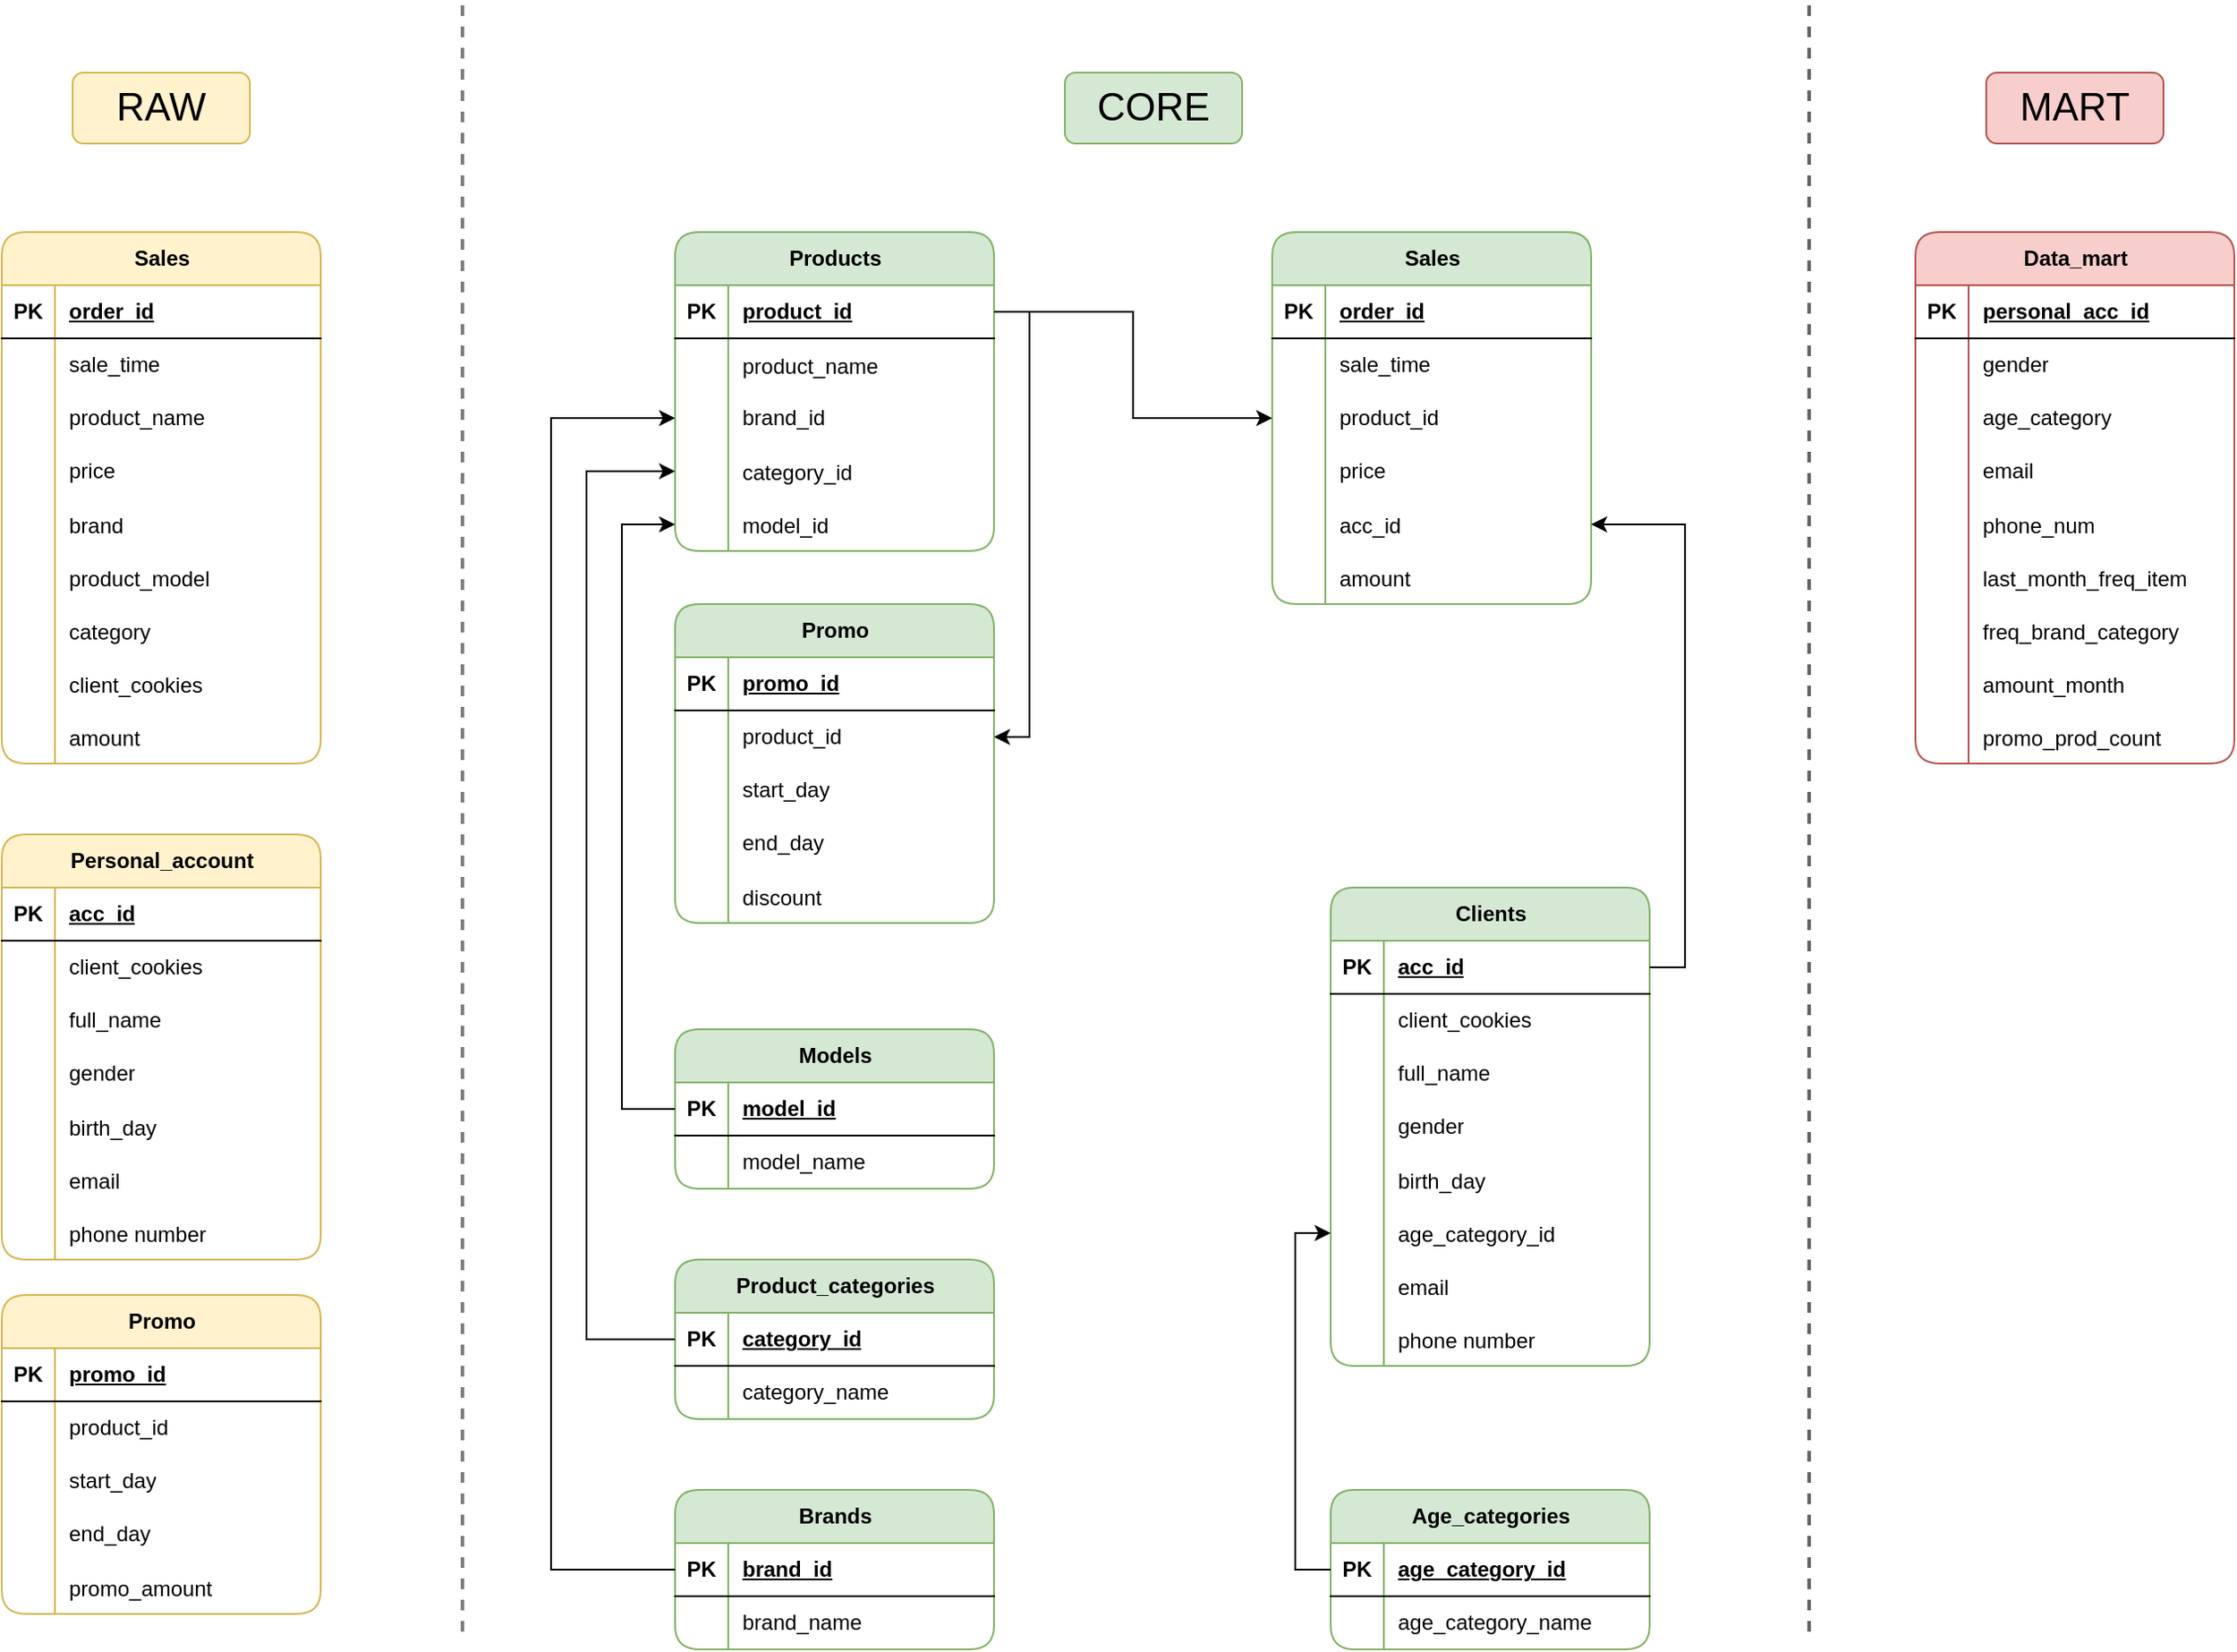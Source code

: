 <mxfile version="21.5.2" type="device">
  <diagram name="Страница 1" id="OG4ecG8hPMvBQY68w6uD">
    <mxGraphModel dx="1750" dy="955" grid="1" gridSize="10" guides="1" tooltips="1" connect="1" arrows="1" fold="1" page="1" pageScale="1" pageWidth="2336" pageHeight="1654" math="0" shadow="0">
      <root>
        <mxCell id="0" />
        <mxCell id="1" parent="0" />
        <mxCell id="2cWbVotrNoNZbJE5SHM0-1" value="Sales" style="shape=table;startSize=30;container=1;collapsible=1;childLayout=tableLayout;fixedRows=1;rowLines=0;fontStyle=1;align=center;resizeLast=1;html=1;fillColor=#fff2cc;strokeColor=#d6b656;rounded=1;" vertex="1" parent="1">
          <mxGeometry x="60" y="170" width="180" height="300" as="geometry">
            <mxRectangle x="60" y="140" width="70" height="30" as="alternateBounds" />
          </mxGeometry>
        </mxCell>
        <mxCell id="2cWbVotrNoNZbJE5SHM0-2" value="" style="shape=tableRow;horizontal=0;startSize=0;swimlaneHead=0;swimlaneBody=0;fillColor=none;collapsible=0;dropTarget=0;points=[[0,0.5],[1,0.5]];portConstraint=eastwest;top=0;left=0;right=0;bottom=1;" vertex="1" parent="2cWbVotrNoNZbJE5SHM0-1">
          <mxGeometry y="30" width="180" height="30" as="geometry" />
        </mxCell>
        <mxCell id="2cWbVotrNoNZbJE5SHM0-3" value="PK" style="shape=partialRectangle;connectable=0;fillColor=none;top=0;left=0;bottom=0;right=0;fontStyle=1;overflow=hidden;whiteSpace=wrap;html=1;" vertex="1" parent="2cWbVotrNoNZbJE5SHM0-2">
          <mxGeometry width="30" height="30" as="geometry">
            <mxRectangle width="30" height="30" as="alternateBounds" />
          </mxGeometry>
        </mxCell>
        <mxCell id="2cWbVotrNoNZbJE5SHM0-4" value="order_id" style="shape=partialRectangle;connectable=0;fillColor=none;top=0;left=0;bottom=0;right=0;align=left;spacingLeft=6;fontStyle=5;overflow=hidden;whiteSpace=wrap;html=1;" vertex="1" parent="2cWbVotrNoNZbJE5SHM0-2">
          <mxGeometry x="30" width="150" height="30" as="geometry">
            <mxRectangle width="150" height="30" as="alternateBounds" />
          </mxGeometry>
        </mxCell>
        <mxCell id="2cWbVotrNoNZbJE5SHM0-5" value="" style="shape=tableRow;horizontal=0;startSize=0;swimlaneHead=0;swimlaneBody=0;fillColor=none;collapsible=0;dropTarget=0;points=[[0,0.5],[1,0.5]];portConstraint=eastwest;top=0;left=0;right=0;bottom=0;" vertex="1" parent="2cWbVotrNoNZbJE5SHM0-1">
          <mxGeometry y="60" width="180" height="30" as="geometry" />
        </mxCell>
        <mxCell id="2cWbVotrNoNZbJE5SHM0-6" value="" style="shape=partialRectangle;connectable=0;fillColor=none;top=0;left=0;bottom=0;right=0;editable=1;overflow=hidden;whiteSpace=wrap;html=1;" vertex="1" parent="2cWbVotrNoNZbJE5SHM0-5">
          <mxGeometry width="30" height="30" as="geometry">
            <mxRectangle width="30" height="30" as="alternateBounds" />
          </mxGeometry>
        </mxCell>
        <mxCell id="2cWbVotrNoNZbJE5SHM0-7" value="sale_time" style="shape=partialRectangle;connectable=0;fillColor=none;top=0;left=0;bottom=0;right=0;align=left;spacingLeft=6;overflow=hidden;whiteSpace=wrap;html=1;" vertex="1" parent="2cWbVotrNoNZbJE5SHM0-5">
          <mxGeometry x="30" width="150" height="30" as="geometry">
            <mxRectangle width="150" height="30" as="alternateBounds" />
          </mxGeometry>
        </mxCell>
        <mxCell id="2cWbVotrNoNZbJE5SHM0-8" value="" style="shape=tableRow;horizontal=0;startSize=0;swimlaneHead=0;swimlaneBody=0;fillColor=none;collapsible=0;dropTarget=0;points=[[0,0.5],[1,0.5]];portConstraint=eastwest;top=0;left=0;right=0;bottom=0;" vertex="1" parent="2cWbVotrNoNZbJE5SHM0-1">
          <mxGeometry y="90" width="180" height="30" as="geometry" />
        </mxCell>
        <mxCell id="2cWbVotrNoNZbJE5SHM0-9" value="" style="shape=partialRectangle;connectable=0;fillColor=none;top=0;left=0;bottom=0;right=0;editable=1;overflow=hidden;whiteSpace=wrap;html=1;" vertex="1" parent="2cWbVotrNoNZbJE5SHM0-8">
          <mxGeometry width="30" height="30" as="geometry">
            <mxRectangle width="30" height="30" as="alternateBounds" />
          </mxGeometry>
        </mxCell>
        <mxCell id="2cWbVotrNoNZbJE5SHM0-10" value="product_name" style="shape=partialRectangle;connectable=0;fillColor=none;top=0;left=0;bottom=0;right=0;align=left;spacingLeft=6;overflow=hidden;whiteSpace=wrap;html=1;" vertex="1" parent="2cWbVotrNoNZbJE5SHM0-8">
          <mxGeometry x="30" width="150" height="30" as="geometry">
            <mxRectangle width="150" height="30" as="alternateBounds" />
          </mxGeometry>
        </mxCell>
        <mxCell id="2cWbVotrNoNZbJE5SHM0-11" value="" style="shape=tableRow;horizontal=0;startSize=0;swimlaneHead=0;swimlaneBody=0;fillColor=none;collapsible=0;dropTarget=0;points=[[0,0.5],[1,0.5]];portConstraint=eastwest;top=0;left=0;right=0;bottom=0;" vertex="1" parent="2cWbVotrNoNZbJE5SHM0-1">
          <mxGeometry y="120" width="180" height="30" as="geometry" />
        </mxCell>
        <mxCell id="2cWbVotrNoNZbJE5SHM0-12" value="" style="shape=partialRectangle;connectable=0;fillColor=none;top=0;left=0;bottom=0;right=0;editable=1;overflow=hidden;whiteSpace=wrap;html=1;" vertex="1" parent="2cWbVotrNoNZbJE5SHM0-11">
          <mxGeometry width="30" height="30" as="geometry">
            <mxRectangle width="30" height="30" as="alternateBounds" />
          </mxGeometry>
        </mxCell>
        <mxCell id="2cWbVotrNoNZbJE5SHM0-13" value="price" style="shape=partialRectangle;connectable=0;fillColor=none;top=0;left=0;bottom=0;right=0;align=left;spacingLeft=6;overflow=hidden;whiteSpace=wrap;html=1;" vertex="1" parent="2cWbVotrNoNZbJE5SHM0-11">
          <mxGeometry x="30" width="150" height="30" as="geometry">
            <mxRectangle width="150" height="30" as="alternateBounds" />
          </mxGeometry>
        </mxCell>
        <mxCell id="2cWbVotrNoNZbJE5SHM0-114" value="" style="shape=tableRow;horizontal=0;startSize=0;swimlaneHead=0;swimlaneBody=0;fillColor=none;collapsible=0;dropTarget=0;points=[[0,0.5],[1,0.5]];portConstraint=eastwest;top=0;left=0;right=0;bottom=0;" vertex="1" parent="2cWbVotrNoNZbJE5SHM0-1">
          <mxGeometry y="150" width="180" height="30" as="geometry" />
        </mxCell>
        <mxCell id="2cWbVotrNoNZbJE5SHM0-115" value="" style="shape=partialRectangle;connectable=0;fillColor=none;top=0;left=0;bottom=0;right=0;editable=1;overflow=hidden;" vertex="1" parent="2cWbVotrNoNZbJE5SHM0-114">
          <mxGeometry width="30" height="30" as="geometry">
            <mxRectangle width="30" height="30" as="alternateBounds" />
          </mxGeometry>
        </mxCell>
        <mxCell id="2cWbVotrNoNZbJE5SHM0-116" value="brand" style="shape=partialRectangle;connectable=0;fillColor=none;top=0;left=0;bottom=0;right=0;align=left;spacingLeft=6;overflow=hidden;" vertex="1" parent="2cWbVotrNoNZbJE5SHM0-114">
          <mxGeometry x="30" width="150" height="30" as="geometry">
            <mxRectangle width="150" height="30" as="alternateBounds" />
          </mxGeometry>
        </mxCell>
        <mxCell id="2cWbVotrNoNZbJE5SHM0-117" value="" style="shape=tableRow;horizontal=0;startSize=0;swimlaneHead=0;swimlaneBody=0;fillColor=none;collapsible=0;dropTarget=0;points=[[0,0.5],[1,0.5]];portConstraint=eastwest;top=0;left=0;right=0;bottom=0;" vertex="1" parent="2cWbVotrNoNZbJE5SHM0-1">
          <mxGeometry y="180" width="180" height="30" as="geometry" />
        </mxCell>
        <mxCell id="2cWbVotrNoNZbJE5SHM0-118" value="" style="shape=partialRectangle;connectable=0;fillColor=none;top=0;left=0;bottom=0;right=0;editable=1;overflow=hidden;" vertex="1" parent="2cWbVotrNoNZbJE5SHM0-117">
          <mxGeometry width="30" height="30" as="geometry">
            <mxRectangle width="30" height="30" as="alternateBounds" />
          </mxGeometry>
        </mxCell>
        <mxCell id="2cWbVotrNoNZbJE5SHM0-119" value="product_model" style="shape=partialRectangle;connectable=0;fillColor=none;top=0;left=0;bottom=0;right=0;align=left;spacingLeft=6;overflow=hidden;" vertex="1" parent="2cWbVotrNoNZbJE5SHM0-117">
          <mxGeometry x="30" width="150" height="30" as="geometry">
            <mxRectangle width="150" height="30" as="alternateBounds" />
          </mxGeometry>
        </mxCell>
        <mxCell id="2cWbVotrNoNZbJE5SHM0-123" value="" style="shape=tableRow;horizontal=0;startSize=0;swimlaneHead=0;swimlaneBody=0;fillColor=none;collapsible=0;dropTarget=0;points=[[0,0.5],[1,0.5]];portConstraint=eastwest;top=0;left=0;right=0;bottom=0;" vertex="1" parent="2cWbVotrNoNZbJE5SHM0-1">
          <mxGeometry y="210" width="180" height="30" as="geometry" />
        </mxCell>
        <mxCell id="2cWbVotrNoNZbJE5SHM0-124" value="" style="shape=partialRectangle;connectable=0;fillColor=none;top=0;left=0;bottom=0;right=0;editable=1;overflow=hidden;" vertex="1" parent="2cWbVotrNoNZbJE5SHM0-123">
          <mxGeometry width="30" height="30" as="geometry">
            <mxRectangle width="30" height="30" as="alternateBounds" />
          </mxGeometry>
        </mxCell>
        <mxCell id="2cWbVotrNoNZbJE5SHM0-125" value="category" style="shape=partialRectangle;connectable=0;fillColor=none;top=0;left=0;bottom=0;right=0;align=left;spacingLeft=6;overflow=hidden;" vertex="1" parent="2cWbVotrNoNZbJE5SHM0-123">
          <mxGeometry x="30" width="150" height="30" as="geometry">
            <mxRectangle width="150" height="30" as="alternateBounds" />
          </mxGeometry>
        </mxCell>
        <mxCell id="2cWbVotrNoNZbJE5SHM0-126" value="" style="shape=tableRow;horizontal=0;startSize=0;swimlaneHead=0;swimlaneBody=0;fillColor=none;collapsible=0;dropTarget=0;points=[[0,0.5],[1,0.5]];portConstraint=eastwest;top=0;left=0;right=0;bottom=0;" vertex="1" parent="2cWbVotrNoNZbJE5SHM0-1">
          <mxGeometry y="240" width="180" height="30" as="geometry" />
        </mxCell>
        <mxCell id="2cWbVotrNoNZbJE5SHM0-127" value="" style="shape=partialRectangle;connectable=0;fillColor=none;top=0;left=0;bottom=0;right=0;editable=1;overflow=hidden;" vertex="1" parent="2cWbVotrNoNZbJE5SHM0-126">
          <mxGeometry width="30" height="30" as="geometry">
            <mxRectangle width="30" height="30" as="alternateBounds" />
          </mxGeometry>
        </mxCell>
        <mxCell id="2cWbVotrNoNZbJE5SHM0-128" value="client_cookies" style="shape=partialRectangle;connectable=0;fillColor=none;top=0;left=0;bottom=0;right=0;align=left;spacingLeft=6;overflow=hidden;" vertex="1" parent="2cWbVotrNoNZbJE5SHM0-126">
          <mxGeometry x="30" width="150" height="30" as="geometry">
            <mxRectangle width="150" height="30" as="alternateBounds" />
          </mxGeometry>
        </mxCell>
        <mxCell id="2cWbVotrNoNZbJE5SHM0-129" value="" style="shape=tableRow;horizontal=0;startSize=0;swimlaneHead=0;swimlaneBody=0;fillColor=none;collapsible=0;dropTarget=0;points=[[0,0.5],[1,0.5]];portConstraint=eastwest;top=0;left=0;right=0;bottom=0;" vertex="1" parent="2cWbVotrNoNZbJE5SHM0-1">
          <mxGeometry y="270" width="180" height="30" as="geometry" />
        </mxCell>
        <mxCell id="2cWbVotrNoNZbJE5SHM0-130" value="" style="shape=partialRectangle;connectable=0;fillColor=none;top=0;left=0;bottom=0;right=0;editable=1;overflow=hidden;" vertex="1" parent="2cWbVotrNoNZbJE5SHM0-129">
          <mxGeometry width="30" height="30" as="geometry">
            <mxRectangle width="30" height="30" as="alternateBounds" />
          </mxGeometry>
        </mxCell>
        <mxCell id="2cWbVotrNoNZbJE5SHM0-131" value="amount" style="shape=partialRectangle;connectable=0;fillColor=none;top=0;left=0;bottom=0;right=0;align=left;spacingLeft=6;overflow=hidden;" vertex="1" parent="2cWbVotrNoNZbJE5SHM0-129">
          <mxGeometry x="30" width="150" height="30" as="geometry">
            <mxRectangle width="150" height="30" as="alternateBounds" />
          </mxGeometry>
        </mxCell>
        <mxCell id="2cWbVotrNoNZbJE5SHM0-16" value="RAW" style="text;html=1;strokeColor=#d6b656;fillColor=#fff2cc;align=center;verticalAlign=middle;whiteSpace=wrap;rounded=1;fontSize=22;" vertex="1" parent="1">
          <mxGeometry x="100" y="80" width="100" height="40" as="geometry" />
        </mxCell>
        <mxCell id="2cWbVotrNoNZbJE5SHM0-17" value="Personal_account" style="shape=table;startSize=30;container=1;collapsible=1;childLayout=tableLayout;fixedRows=1;rowLines=0;fontStyle=1;align=center;resizeLast=1;html=1;fillColor=#fff2cc;strokeColor=#d6b656;rounded=1;" vertex="1" parent="1">
          <mxGeometry x="60" y="510" width="180" height="240" as="geometry" />
        </mxCell>
        <mxCell id="2cWbVotrNoNZbJE5SHM0-18" value="" style="shape=tableRow;horizontal=0;startSize=0;swimlaneHead=0;swimlaneBody=0;fillColor=none;collapsible=0;dropTarget=0;points=[[0,0.5],[1,0.5]];portConstraint=eastwest;top=0;left=0;right=0;bottom=1;" vertex="1" parent="2cWbVotrNoNZbJE5SHM0-17">
          <mxGeometry y="30" width="180" height="30" as="geometry" />
        </mxCell>
        <mxCell id="2cWbVotrNoNZbJE5SHM0-19" value="PK" style="shape=partialRectangle;connectable=0;fillColor=none;top=0;left=0;bottom=0;right=0;fontStyle=1;overflow=hidden;whiteSpace=wrap;html=1;" vertex="1" parent="2cWbVotrNoNZbJE5SHM0-18">
          <mxGeometry width="30" height="30" as="geometry">
            <mxRectangle width="30" height="30" as="alternateBounds" />
          </mxGeometry>
        </mxCell>
        <mxCell id="2cWbVotrNoNZbJE5SHM0-20" value="acc_id" style="shape=partialRectangle;connectable=0;fillColor=none;top=0;left=0;bottom=0;right=0;align=left;spacingLeft=6;fontStyle=5;overflow=hidden;whiteSpace=wrap;html=1;" vertex="1" parent="2cWbVotrNoNZbJE5SHM0-18">
          <mxGeometry x="30" width="150" height="30" as="geometry">
            <mxRectangle width="150" height="30" as="alternateBounds" />
          </mxGeometry>
        </mxCell>
        <mxCell id="2cWbVotrNoNZbJE5SHM0-21" value="" style="shape=tableRow;horizontal=0;startSize=0;swimlaneHead=0;swimlaneBody=0;fillColor=none;collapsible=0;dropTarget=0;points=[[0,0.5],[1,0.5]];portConstraint=eastwest;top=0;left=0;right=0;bottom=0;" vertex="1" parent="2cWbVotrNoNZbJE5SHM0-17">
          <mxGeometry y="60" width="180" height="30" as="geometry" />
        </mxCell>
        <mxCell id="2cWbVotrNoNZbJE5SHM0-22" value="" style="shape=partialRectangle;connectable=0;fillColor=none;top=0;left=0;bottom=0;right=0;editable=1;overflow=hidden;whiteSpace=wrap;html=1;" vertex="1" parent="2cWbVotrNoNZbJE5SHM0-21">
          <mxGeometry width="30" height="30" as="geometry">
            <mxRectangle width="30" height="30" as="alternateBounds" />
          </mxGeometry>
        </mxCell>
        <mxCell id="2cWbVotrNoNZbJE5SHM0-23" value="client_cookies" style="shape=partialRectangle;connectable=0;fillColor=none;top=0;left=0;bottom=0;right=0;align=left;spacingLeft=6;overflow=hidden;whiteSpace=wrap;html=1;" vertex="1" parent="2cWbVotrNoNZbJE5SHM0-21">
          <mxGeometry x="30" width="150" height="30" as="geometry">
            <mxRectangle width="150" height="30" as="alternateBounds" />
          </mxGeometry>
        </mxCell>
        <mxCell id="2cWbVotrNoNZbJE5SHM0-24" value="" style="shape=tableRow;horizontal=0;startSize=0;swimlaneHead=0;swimlaneBody=0;fillColor=none;collapsible=0;dropTarget=0;points=[[0,0.5],[1,0.5]];portConstraint=eastwest;top=0;left=0;right=0;bottom=0;" vertex="1" parent="2cWbVotrNoNZbJE5SHM0-17">
          <mxGeometry y="90" width="180" height="30" as="geometry" />
        </mxCell>
        <mxCell id="2cWbVotrNoNZbJE5SHM0-25" value="" style="shape=partialRectangle;connectable=0;fillColor=none;top=0;left=0;bottom=0;right=0;editable=1;overflow=hidden;whiteSpace=wrap;html=1;" vertex="1" parent="2cWbVotrNoNZbJE5SHM0-24">
          <mxGeometry width="30" height="30" as="geometry">
            <mxRectangle width="30" height="30" as="alternateBounds" />
          </mxGeometry>
        </mxCell>
        <mxCell id="2cWbVotrNoNZbJE5SHM0-26" value="full_name" style="shape=partialRectangle;connectable=0;fillColor=none;top=0;left=0;bottom=0;right=0;align=left;spacingLeft=6;overflow=hidden;whiteSpace=wrap;html=1;" vertex="1" parent="2cWbVotrNoNZbJE5SHM0-24">
          <mxGeometry x="30" width="150" height="30" as="geometry">
            <mxRectangle width="150" height="30" as="alternateBounds" />
          </mxGeometry>
        </mxCell>
        <mxCell id="2cWbVotrNoNZbJE5SHM0-27" value="" style="shape=tableRow;horizontal=0;startSize=0;swimlaneHead=0;swimlaneBody=0;fillColor=none;collapsible=0;dropTarget=0;points=[[0,0.5],[1,0.5]];portConstraint=eastwest;top=0;left=0;right=0;bottom=0;" vertex="1" parent="2cWbVotrNoNZbJE5SHM0-17">
          <mxGeometry y="120" width="180" height="30" as="geometry" />
        </mxCell>
        <mxCell id="2cWbVotrNoNZbJE5SHM0-28" value="" style="shape=partialRectangle;connectable=0;fillColor=none;top=0;left=0;bottom=0;right=0;editable=1;overflow=hidden;whiteSpace=wrap;html=1;" vertex="1" parent="2cWbVotrNoNZbJE5SHM0-27">
          <mxGeometry width="30" height="30" as="geometry">
            <mxRectangle width="30" height="30" as="alternateBounds" />
          </mxGeometry>
        </mxCell>
        <mxCell id="2cWbVotrNoNZbJE5SHM0-29" value="gender" style="shape=partialRectangle;connectable=0;fillColor=none;top=0;left=0;bottom=0;right=0;align=left;spacingLeft=6;overflow=hidden;whiteSpace=wrap;html=1;" vertex="1" parent="2cWbVotrNoNZbJE5SHM0-27">
          <mxGeometry x="30" width="150" height="30" as="geometry">
            <mxRectangle width="150" height="30" as="alternateBounds" />
          </mxGeometry>
        </mxCell>
        <mxCell id="2cWbVotrNoNZbJE5SHM0-132" value="" style="shape=tableRow;horizontal=0;startSize=0;swimlaneHead=0;swimlaneBody=0;fillColor=none;collapsible=0;dropTarget=0;points=[[0,0.5],[1,0.5]];portConstraint=eastwest;top=0;left=0;right=0;bottom=0;" vertex="1" parent="2cWbVotrNoNZbJE5SHM0-17">
          <mxGeometry y="150" width="180" height="30" as="geometry" />
        </mxCell>
        <mxCell id="2cWbVotrNoNZbJE5SHM0-133" value="" style="shape=partialRectangle;connectable=0;fillColor=none;top=0;left=0;bottom=0;right=0;editable=1;overflow=hidden;" vertex="1" parent="2cWbVotrNoNZbJE5SHM0-132">
          <mxGeometry width="30" height="30" as="geometry">
            <mxRectangle width="30" height="30" as="alternateBounds" />
          </mxGeometry>
        </mxCell>
        <mxCell id="2cWbVotrNoNZbJE5SHM0-134" value="birth_day" style="shape=partialRectangle;connectable=0;fillColor=none;top=0;left=0;bottom=0;right=0;align=left;spacingLeft=6;overflow=hidden;" vertex="1" parent="2cWbVotrNoNZbJE5SHM0-132">
          <mxGeometry x="30" width="150" height="30" as="geometry">
            <mxRectangle width="150" height="30" as="alternateBounds" />
          </mxGeometry>
        </mxCell>
        <mxCell id="2cWbVotrNoNZbJE5SHM0-135" value="" style="shape=tableRow;horizontal=0;startSize=0;swimlaneHead=0;swimlaneBody=0;fillColor=none;collapsible=0;dropTarget=0;points=[[0,0.5],[1,0.5]];portConstraint=eastwest;top=0;left=0;right=0;bottom=0;" vertex="1" parent="2cWbVotrNoNZbJE5SHM0-17">
          <mxGeometry y="180" width="180" height="30" as="geometry" />
        </mxCell>
        <mxCell id="2cWbVotrNoNZbJE5SHM0-136" value="" style="shape=partialRectangle;connectable=0;fillColor=none;top=0;left=0;bottom=0;right=0;editable=1;overflow=hidden;" vertex="1" parent="2cWbVotrNoNZbJE5SHM0-135">
          <mxGeometry width="30" height="30" as="geometry">
            <mxRectangle width="30" height="30" as="alternateBounds" />
          </mxGeometry>
        </mxCell>
        <mxCell id="2cWbVotrNoNZbJE5SHM0-137" value="email" style="shape=partialRectangle;connectable=0;fillColor=none;top=0;left=0;bottom=0;right=0;align=left;spacingLeft=6;overflow=hidden;" vertex="1" parent="2cWbVotrNoNZbJE5SHM0-135">
          <mxGeometry x="30" width="150" height="30" as="geometry">
            <mxRectangle width="150" height="30" as="alternateBounds" />
          </mxGeometry>
        </mxCell>
        <mxCell id="2cWbVotrNoNZbJE5SHM0-138" value="" style="shape=tableRow;horizontal=0;startSize=0;swimlaneHead=0;swimlaneBody=0;fillColor=none;collapsible=0;dropTarget=0;points=[[0,0.5],[1,0.5]];portConstraint=eastwest;top=0;left=0;right=0;bottom=0;" vertex="1" parent="2cWbVotrNoNZbJE5SHM0-17">
          <mxGeometry y="210" width="180" height="30" as="geometry" />
        </mxCell>
        <mxCell id="2cWbVotrNoNZbJE5SHM0-139" value="" style="shape=partialRectangle;connectable=0;fillColor=none;top=0;left=0;bottom=0;right=0;editable=1;overflow=hidden;" vertex="1" parent="2cWbVotrNoNZbJE5SHM0-138">
          <mxGeometry width="30" height="30" as="geometry">
            <mxRectangle width="30" height="30" as="alternateBounds" />
          </mxGeometry>
        </mxCell>
        <mxCell id="2cWbVotrNoNZbJE5SHM0-140" value="phone number" style="shape=partialRectangle;connectable=0;fillColor=none;top=0;left=0;bottom=0;right=0;align=left;spacingLeft=6;overflow=hidden;" vertex="1" parent="2cWbVotrNoNZbJE5SHM0-138">
          <mxGeometry x="30" width="150" height="30" as="geometry">
            <mxRectangle width="150" height="30" as="alternateBounds" />
          </mxGeometry>
        </mxCell>
        <mxCell id="2cWbVotrNoNZbJE5SHM0-30" value="Promo" style="shape=table;startSize=30;container=1;collapsible=1;childLayout=tableLayout;fixedRows=1;rowLines=0;fontStyle=1;align=center;resizeLast=1;html=1;fillColor=#fff2cc;strokeColor=#d6b656;rounded=1;" vertex="1" parent="1">
          <mxGeometry x="60" y="770" width="180" height="180" as="geometry" />
        </mxCell>
        <mxCell id="2cWbVotrNoNZbJE5SHM0-31" value="" style="shape=tableRow;horizontal=0;startSize=0;swimlaneHead=0;swimlaneBody=0;fillColor=none;collapsible=0;dropTarget=0;points=[[0,0.5],[1,0.5]];portConstraint=eastwest;top=0;left=0;right=0;bottom=1;" vertex="1" parent="2cWbVotrNoNZbJE5SHM0-30">
          <mxGeometry y="30" width="180" height="30" as="geometry" />
        </mxCell>
        <mxCell id="2cWbVotrNoNZbJE5SHM0-32" value="PK" style="shape=partialRectangle;connectable=0;fillColor=none;top=0;left=0;bottom=0;right=0;fontStyle=1;overflow=hidden;whiteSpace=wrap;html=1;" vertex="1" parent="2cWbVotrNoNZbJE5SHM0-31">
          <mxGeometry width="30" height="30" as="geometry">
            <mxRectangle width="30" height="30" as="alternateBounds" />
          </mxGeometry>
        </mxCell>
        <mxCell id="2cWbVotrNoNZbJE5SHM0-33" value="promo_id" style="shape=partialRectangle;connectable=0;fillColor=none;top=0;left=0;bottom=0;right=0;align=left;spacingLeft=6;fontStyle=5;overflow=hidden;whiteSpace=wrap;html=1;" vertex="1" parent="2cWbVotrNoNZbJE5SHM0-31">
          <mxGeometry x="30" width="150" height="30" as="geometry">
            <mxRectangle width="150" height="30" as="alternateBounds" />
          </mxGeometry>
        </mxCell>
        <mxCell id="2cWbVotrNoNZbJE5SHM0-34" value="" style="shape=tableRow;horizontal=0;startSize=0;swimlaneHead=0;swimlaneBody=0;fillColor=none;collapsible=0;dropTarget=0;points=[[0,0.5],[1,0.5]];portConstraint=eastwest;top=0;left=0;right=0;bottom=0;" vertex="1" parent="2cWbVotrNoNZbJE5SHM0-30">
          <mxGeometry y="60" width="180" height="30" as="geometry" />
        </mxCell>
        <mxCell id="2cWbVotrNoNZbJE5SHM0-35" value="" style="shape=partialRectangle;connectable=0;fillColor=none;top=0;left=0;bottom=0;right=0;editable=1;overflow=hidden;whiteSpace=wrap;html=1;" vertex="1" parent="2cWbVotrNoNZbJE5SHM0-34">
          <mxGeometry width="30" height="30" as="geometry">
            <mxRectangle width="30" height="30" as="alternateBounds" />
          </mxGeometry>
        </mxCell>
        <mxCell id="2cWbVotrNoNZbJE5SHM0-36" value="product_id" style="shape=partialRectangle;connectable=0;fillColor=none;top=0;left=0;bottom=0;right=0;align=left;spacingLeft=6;overflow=hidden;whiteSpace=wrap;html=1;" vertex="1" parent="2cWbVotrNoNZbJE5SHM0-34">
          <mxGeometry x="30" width="150" height="30" as="geometry">
            <mxRectangle width="150" height="30" as="alternateBounds" />
          </mxGeometry>
        </mxCell>
        <mxCell id="2cWbVotrNoNZbJE5SHM0-37" value="" style="shape=tableRow;horizontal=0;startSize=0;swimlaneHead=0;swimlaneBody=0;fillColor=none;collapsible=0;dropTarget=0;points=[[0,0.5],[1,0.5]];portConstraint=eastwest;top=0;left=0;right=0;bottom=0;" vertex="1" parent="2cWbVotrNoNZbJE5SHM0-30">
          <mxGeometry y="90" width="180" height="30" as="geometry" />
        </mxCell>
        <mxCell id="2cWbVotrNoNZbJE5SHM0-38" value="" style="shape=partialRectangle;connectable=0;fillColor=none;top=0;left=0;bottom=0;right=0;editable=1;overflow=hidden;whiteSpace=wrap;html=1;" vertex="1" parent="2cWbVotrNoNZbJE5SHM0-37">
          <mxGeometry width="30" height="30" as="geometry">
            <mxRectangle width="30" height="30" as="alternateBounds" />
          </mxGeometry>
        </mxCell>
        <mxCell id="2cWbVotrNoNZbJE5SHM0-39" value="start_day" style="shape=partialRectangle;connectable=0;fillColor=none;top=0;left=0;bottom=0;right=0;align=left;spacingLeft=6;overflow=hidden;whiteSpace=wrap;html=1;" vertex="1" parent="2cWbVotrNoNZbJE5SHM0-37">
          <mxGeometry x="30" width="150" height="30" as="geometry">
            <mxRectangle width="150" height="30" as="alternateBounds" />
          </mxGeometry>
        </mxCell>
        <mxCell id="2cWbVotrNoNZbJE5SHM0-40" value="" style="shape=tableRow;horizontal=0;startSize=0;swimlaneHead=0;swimlaneBody=0;fillColor=none;collapsible=0;dropTarget=0;points=[[0,0.5],[1,0.5]];portConstraint=eastwest;top=0;left=0;right=0;bottom=0;" vertex="1" parent="2cWbVotrNoNZbJE5SHM0-30">
          <mxGeometry y="120" width="180" height="30" as="geometry" />
        </mxCell>
        <mxCell id="2cWbVotrNoNZbJE5SHM0-41" value="" style="shape=partialRectangle;connectable=0;fillColor=none;top=0;left=0;bottom=0;right=0;editable=1;overflow=hidden;whiteSpace=wrap;html=1;" vertex="1" parent="2cWbVotrNoNZbJE5SHM0-40">
          <mxGeometry width="30" height="30" as="geometry">
            <mxRectangle width="30" height="30" as="alternateBounds" />
          </mxGeometry>
        </mxCell>
        <mxCell id="2cWbVotrNoNZbJE5SHM0-42" value="end_day" style="shape=partialRectangle;connectable=0;fillColor=none;top=0;left=0;bottom=0;right=0;align=left;spacingLeft=6;overflow=hidden;whiteSpace=wrap;html=1;" vertex="1" parent="2cWbVotrNoNZbJE5SHM0-40">
          <mxGeometry x="30" width="150" height="30" as="geometry">
            <mxRectangle width="150" height="30" as="alternateBounds" />
          </mxGeometry>
        </mxCell>
        <mxCell id="2cWbVotrNoNZbJE5SHM0-141" value="" style="shape=tableRow;horizontal=0;startSize=0;swimlaneHead=0;swimlaneBody=0;fillColor=none;collapsible=0;dropTarget=0;points=[[0,0.5],[1,0.5]];portConstraint=eastwest;top=0;left=0;right=0;bottom=0;" vertex="1" parent="2cWbVotrNoNZbJE5SHM0-30">
          <mxGeometry y="150" width="180" height="30" as="geometry" />
        </mxCell>
        <mxCell id="2cWbVotrNoNZbJE5SHM0-142" value="" style="shape=partialRectangle;connectable=0;fillColor=none;top=0;left=0;bottom=0;right=0;editable=1;overflow=hidden;" vertex="1" parent="2cWbVotrNoNZbJE5SHM0-141">
          <mxGeometry width="30" height="30" as="geometry">
            <mxRectangle width="30" height="30" as="alternateBounds" />
          </mxGeometry>
        </mxCell>
        <mxCell id="2cWbVotrNoNZbJE5SHM0-143" value="promo_amount" style="shape=partialRectangle;connectable=0;fillColor=none;top=0;left=0;bottom=0;right=0;align=left;spacingLeft=6;overflow=hidden;" vertex="1" parent="2cWbVotrNoNZbJE5SHM0-141">
          <mxGeometry x="30" width="150" height="30" as="geometry">
            <mxRectangle width="150" height="30" as="alternateBounds" />
          </mxGeometry>
        </mxCell>
        <mxCell id="2cWbVotrNoNZbJE5SHM0-43" value="CORE" style="text;html=1;strokeColor=#82b366;fillColor=#d5e8d4;align=center;verticalAlign=middle;whiteSpace=wrap;rounded=1;fontSize=22;" vertex="1" parent="1">
          <mxGeometry x="660" y="80" width="100" height="40" as="geometry" />
        </mxCell>
        <mxCell id="2cWbVotrNoNZbJE5SHM0-44" value="" style="endArrow=none;dashed=1;html=1;strokeWidth=2;rounded=0;opacity=50;" edge="1" parent="1">
          <mxGeometry width="50" height="50" relative="1" as="geometry">
            <mxPoint x="320" y="960" as="sourcePoint" />
            <mxPoint x="320" y="40" as="targetPoint" />
          </mxGeometry>
        </mxCell>
        <mxCell id="2cWbVotrNoNZbJE5SHM0-45" value="Products" style="shape=table;startSize=30;container=1;collapsible=1;childLayout=tableLayout;fixedRows=1;rowLines=0;fontStyle=1;align=center;resizeLast=1;html=1;rounded=1;fillColor=#d5e8d4;strokeColor=#82b366;" vertex="1" parent="1">
          <mxGeometry x="440" y="170" width="180" height="180" as="geometry" />
        </mxCell>
        <mxCell id="2cWbVotrNoNZbJE5SHM0-46" value="" style="shape=tableRow;horizontal=0;startSize=0;swimlaneHead=0;swimlaneBody=0;fillColor=none;collapsible=0;dropTarget=0;points=[[0,0.5],[1,0.5]];portConstraint=eastwest;top=0;left=0;right=0;bottom=1;" vertex="1" parent="2cWbVotrNoNZbJE5SHM0-45">
          <mxGeometry y="30" width="180" height="30" as="geometry" />
        </mxCell>
        <mxCell id="2cWbVotrNoNZbJE5SHM0-47" value="PK" style="shape=partialRectangle;connectable=0;fillColor=none;top=0;left=0;bottom=0;right=0;fontStyle=1;overflow=hidden;whiteSpace=wrap;html=1;" vertex="1" parent="2cWbVotrNoNZbJE5SHM0-46">
          <mxGeometry width="30" height="30" as="geometry">
            <mxRectangle width="30" height="30" as="alternateBounds" />
          </mxGeometry>
        </mxCell>
        <mxCell id="2cWbVotrNoNZbJE5SHM0-48" value="product_id" style="shape=partialRectangle;connectable=0;fillColor=none;top=0;left=0;bottom=0;right=0;align=left;spacingLeft=6;fontStyle=5;overflow=hidden;whiteSpace=wrap;html=1;" vertex="1" parent="2cWbVotrNoNZbJE5SHM0-46">
          <mxGeometry x="30" width="150" height="30" as="geometry">
            <mxRectangle width="150" height="30" as="alternateBounds" />
          </mxGeometry>
        </mxCell>
        <mxCell id="2cWbVotrNoNZbJE5SHM0-259" value="" style="shape=tableRow;horizontal=0;startSize=0;swimlaneHead=0;swimlaneBody=0;fillColor=none;collapsible=0;dropTarget=0;points=[[0,0.5],[1,0.5]];portConstraint=eastwest;top=0;left=0;right=0;bottom=0;" vertex="1" parent="2cWbVotrNoNZbJE5SHM0-45">
          <mxGeometry y="60" width="180" height="30" as="geometry" />
        </mxCell>
        <mxCell id="2cWbVotrNoNZbJE5SHM0-260" value="" style="shape=partialRectangle;connectable=0;fillColor=none;top=0;left=0;bottom=0;right=0;editable=1;overflow=hidden;" vertex="1" parent="2cWbVotrNoNZbJE5SHM0-259">
          <mxGeometry width="30" height="30" as="geometry">
            <mxRectangle width="30" height="30" as="alternateBounds" />
          </mxGeometry>
        </mxCell>
        <mxCell id="2cWbVotrNoNZbJE5SHM0-261" value="product_name" style="shape=partialRectangle;connectable=0;fillColor=none;top=0;left=0;bottom=0;right=0;align=left;spacingLeft=6;overflow=hidden;" vertex="1" parent="2cWbVotrNoNZbJE5SHM0-259">
          <mxGeometry x="30" width="150" height="30" as="geometry">
            <mxRectangle width="150" height="30" as="alternateBounds" />
          </mxGeometry>
        </mxCell>
        <mxCell id="2cWbVotrNoNZbJE5SHM0-49" value="" style="shape=tableRow;horizontal=0;startSize=0;swimlaneHead=0;swimlaneBody=0;fillColor=none;collapsible=0;dropTarget=0;points=[[0,0.5],[1,0.5]];portConstraint=eastwest;top=0;left=0;right=0;bottom=0;" vertex="1" parent="2cWbVotrNoNZbJE5SHM0-45">
          <mxGeometry y="90" width="180" height="30" as="geometry" />
        </mxCell>
        <mxCell id="2cWbVotrNoNZbJE5SHM0-50" value="" style="shape=partialRectangle;connectable=0;fillColor=none;top=0;left=0;bottom=0;right=0;editable=1;overflow=hidden;whiteSpace=wrap;html=1;" vertex="1" parent="2cWbVotrNoNZbJE5SHM0-49">
          <mxGeometry width="30" height="30" as="geometry">
            <mxRectangle width="30" height="30" as="alternateBounds" />
          </mxGeometry>
        </mxCell>
        <mxCell id="2cWbVotrNoNZbJE5SHM0-51" value="brand_id" style="shape=partialRectangle;connectable=0;fillColor=none;top=0;left=0;bottom=0;right=0;align=left;spacingLeft=6;overflow=hidden;whiteSpace=wrap;html=1;" vertex="1" parent="2cWbVotrNoNZbJE5SHM0-49">
          <mxGeometry x="30" width="150" height="30" as="geometry">
            <mxRectangle width="150" height="30" as="alternateBounds" />
          </mxGeometry>
        </mxCell>
        <mxCell id="2cWbVotrNoNZbJE5SHM0-264" value="" style="shape=tableRow;horizontal=0;startSize=0;swimlaneHead=0;swimlaneBody=0;fillColor=none;collapsible=0;dropTarget=0;points=[[0,0.5],[1,0.5]];portConstraint=eastwest;top=0;left=0;right=0;bottom=0;" vertex="1" parent="2cWbVotrNoNZbJE5SHM0-45">
          <mxGeometry y="120" width="180" height="30" as="geometry" />
        </mxCell>
        <mxCell id="2cWbVotrNoNZbJE5SHM0-265" value="" style="shape=partialRectangle;connectable=0;fillColor=none;top=0;left=0;bottom=0;right=0;editable=1;overflow=hidden;" vertex="1" parent="2cWbVotrNoNZbJE5SHM0-264">
          <mxGeometry width="30" height="30" as="geometry">
            <mxRectangle width="30" height="30" as="alternateBounds" />
          </mxGeometry>
        </mxCell>
        <mxCell id="2cWbVotrNoNZbJE5SHM0-266" value="category_id" style="shape=partialRectangle;connectable=0;fillColor=none;top=0;left=0;bottom=0;right=0;align=left;spacingLeft=6;overflow=hidden;" vertex="1" parent="2cWbVotrNoNZbJE5SHM0-264">
          <mxGeometry x="30" width="150" height="30" as="geometry">
            <mxRectangle width="150" height="30" as="alternateBounds" />
          </mxGeometry>
        </mxCell>
        <mxCell id="2cWbVotrNoNZbJE5SHM0-285" value="" style="shape=tableRow;horizontal=0;startSize=0;swimlaneHead=0;swimlaneBody=0;fillColor=none;collapsible=0;dropTarget=0;points=[[0,0.5],[1,0.5]];portConstraint=eastwest;top=0;left=0;right=0;bottom=0;" vertex="1" parent="2cWbVotrNoNZbJE5SHM0-45">
          <mxGeometry y="150" width="180" height="30" as="geometry" />
        </mxCell>
        <mxCell id="2cWbVotrNoNZbJE5SHM0-286" value="" style="shape=partialRectangle;connectable=0;fillColor=none;top=0;left=0;bottom=0;right=0;editable=1;overflow=hidden;" vertex="1" parent="2cWbVotrNoNZbJE5SHM0-285">
          <mxGeometry width="30" height="30" as="geometry">
            <mxRectangle width="30" height="30" as="alternateBounds" />
          </mxGeometry>
        </mxCell>
        <mxCell id="2cWbVotrNoNZbJE5SHM0-287" value="model_id" style="shape=partialRectangle;connectable=0;fillColor=none;top=0;left=0;bottom=0;right=0;align=left;spacingLeft=6;overflow=hidden;" vertex="1" parent="2cWbVotrNoNZbJE5SHM0-285">
          <mxGeometry x="30" width="150" height="30" as="geometry">
            <mxRectangle width="150" height="30" as="alternateBounds" />
          </mxGeometry>
        </mxCell>
        <mxCell id="2cWbVotrNoNZbJE5SHM0-58" value="" style="endArrow=none;dashed=1;html=1;strokeWidth=2;rounded=0;opacity=60;" edge="1" parent="1">
          <mxGeometry width="50" height="50" relative="1" as="geometry">
            <mxPoint x="1080" y="960" as="sourcePoint" />
            <mxPoint x="1080" y="40" as="targetPoint" />
          </mxGeometry>
        </mxCell>
        <mxCell id="2cWbVotrNoNZbJE5SHM0-59" value="MART" style="text;html=1;strokeColor=#b85450;fillColor=#f8cecc;align=center;verticalAlign=middle;whiteSpace=wrap;rounded=1;fontSize=22;" vertex="1" parent="1">
          <mxGeometry x="1180" y="80" width="100" height="40" as="geometry" />
        </mxCell>
        <mxCell id="2cWbVotrNoNZbJE5SHM0-60" value="Data_mart" style="shape=table;startSize=30;container=1;collapsible=1;childLayout=tableLayout;fixedRows=1;rowLines=0;fontStyle=1;align=center;resizeLast=1;html=1;fillColor=#f8cecc;strokeColor=#b85450;rounded=1;" vertex="1" parent="1">
          <mxGeometry x="1140" y="170" width="180" height="300" as="geometry" />
        </mxCell>
        <mxCell id="2cWbVotrNoNZbJE5SHM0-61" value="" style="shape=tableRow;horizontal=0;startSize=0;swimlaneHead=0;swimlaneBody=0;fillColor=none;collapsible=0;dropTarget=0;points=[[0,0.5],[1,0.5]];portConstraint=eastwest;top=0;left=0;right=0;bottom=1;" vertex="1" parent="2cWbVotrNoNZbJE5SHM0-60">
          <mxGeometry y="30" width="180" height="30" as="geometry" />
        </mxCell>
        <mxCell id="2cWbVotrNoNZbJE5SHM0-62" value="PK" style="shape=partialRectangle;connectable=0;fillColor=none;top=0;left=0;bottom=0;right=0;fontStyle=1;overflow=hidden;whiteSpace=wrap;html=1;" vertex="1" parent="2cWbVotrNoNZbJE5SHM0-61">
          <mxGeometry width="30" height="30" as="geometry">
            <mxRectangle width="30" height="30" as="alternateBounds" />
          </mxGeometry>
        </mxCell>
        <mxCell id="2cWbVotrNoNZbJE5SHM0-63" value="personal_acc_id" style="shape=partialRectangle;connectable=0;fillColor=none;top=0;left=0;bottom=0;right=0;align=left;spacingLeft=6;fontStyle=5;overflow=hidden;whiteSpace=wrap;html=1;" vertex="1" parent="2cWbVotrNoNZbJE5SHM0-61">
          <mxGeometry x="30" width="150" height="30" as="geometry">
            <mxRectangle width="150" height="30" as="alternateBounds" />
          </mxGeometry>
        </mxCell>
        <mxCell id="2cWbVotrNoNZbJE5SHM0-64" value="" style="shape=tableRow;horizontal=0;startSize=0;swimlaneHead=0;swimlaneBody=0;fillColor=none;collapsible=0;dropTarget=0;points=[[0,0.5],[1,0.5]];portConstraint=eastwest;top=0;left=0;right=0;bottom=0;" vertex="1" parent="2cWbVotrNoNZbJE5SHM0-60">
          <mxGeometry y="60" width="180" height="30" as="geometry" />
        </mxCell>
        <mxCell id="2cWbVotrNoNZbJE5SHM0-65" value="" style="shape=partialRectangle;connectable=0;fillColor=none;top=0;left=0;bottom=0;right=0;editable=1;overflow=hidden;whiteSpace=wrap;html=1;" vertex="1" parent="2cWbVotrNoNZbJE5SHM0-64">
          <mxGeometry width="30" height="30" as="geometry">
            <mxRectangle width="30" height="30" as="alternateBounds" />
          </mxGeometry>
        </mxCell>
        <mxCell id="2cWbVotrNoNZbJE5SHM0-66" value="gender" style="shape=partialRectangle;connectable=0;fillColor=none;top=0;left=0;bottom=0;right=0;align=left;spacingLeft=6;overflow=hidden;whiteSpace=wrap;html=1;" vertex="1" parent="2cWbVotrNoNZbJE5SHM0-64">
          <mxGeometry x="30" width="150" height="30" as="geometry">
            <mxRectangle width="150" height="30" as="alternateBounds" />
          </mxGeometry>
        </mxCell>
        <mxCell id="2cWbVotrNoNZbJE5SHM0-67" value="" style="shape=tableRow;horizontal=0;startSize=0;swimlaneHead=0;swimlaneBody=0;fillColor=none;collapsible=0;dropTarget=0;points=[[0,0.5],[1,0.5]];portConstraint=eastwest;top=0;left=0;right=0;bottom=0;" vertex="1" parent="2cWbVotrNoNZbJE5SHM0-60">
          <mxGeometry y="90" width="180" height="30" as="geometry" />
        </mxCell>
        <mxCell id="2cWbVotrNoNZbJE5SHM0-68" value="" style="shape=partialRectangle;connectable=0;fillColor=none;top=0;left=0;bottom=0;right=0;editable=1;overflow=hidden;whiteSpace=wrap;html=1;" vertex="1" parent="2cWbVotrNoNZbJE5SHM0-67">
          <mxGeometry width="30" height="30" as="geometry">
            <mxRectangle width="30" height="30" as="alternateBounds" />
          </mxGeometry>
        </mxCell>
        <mxCell id="2cWbVotrNoNZbJE5SHM0-69" value="age_category" style="shape=partialRectangle;connectable=0;fillColor=none;top=0;left=0;bottom=0;right=0;align=left;spacingLeft=6;overflow=hidden;whiteSpace=wrap;html=1;" vertex="1" parent="2cWbVotrNoNZbJE5SHM0-67">
          <mxGeometry x="30" width="150" height="30" as="geometry">
            <mxRectangle width="150" height="30" as="alternateBounds" />
          </mxGeometry>
        </mxCell>
        <mxCell id="2cWbVotrNoNZbJE5SHM0-70" value="" style="shape=tableRow;horizontal=0;startSize=0;swimlaneHead=0;swimlaneBody=0;fillColor=none;collapsible=0;dropTarget=0;points=[[0,0.5],[1,0.5]];portConstraint=eastwest;top=0;left=0;right=0;bottom=0;" vertex="1" parent="2cWbVotrNoNZbJE5SHM0-60">
          <mxGeometry y="120" width="180" height="30" as="geometry" />
        </mxCell>
        <mxCell id="2cWbVotrNoNZbJE5SHM0-71" value="" style="shape=partialRectangle;connectable=0;fillColor=none;top=0;left=0;bottom=0;right=0;editable=1;overflow=hidden;whiteSpace=wrap;html=1;" vertex="1" parent="2cWbVotrNoNZbJE5SHM0-70">
          <mxGeometry width="30" height="30" as="geometry">
            <mxRectangle width="30" height="30" as="alternateBounds" />
          </mxGeometry>
        </mxCell>
        <mxCell id="2cWbVotrNoNZbJE5SHM0-72" value="email" style="shape=partialRectangle;connectable=0;fillColor=none;top=0;left=0;bottom=0;right=0;align=left;spacingLeft=6;overflow=hidden;whiteSpace=wrap;html=1;" vertex="1" parent="2cWbVotrNoNZbJE5SHM0-70">
          <mxGeometry x="30" width="150" height="30" as="geometry">
            <mxRectangle width="150" height="30" as="alternateBounds" />
          </mxGeometry>
        </mxCell>
        <mxCell id="2cWbVotrNoNZbJE5SHM0-96" value="" style="shape=tableRow;horizontal=0;startSize=0;swimlaneHead=0;swimlaneBody=0;fillColor=none;collapsible=0;dropTarget=0;points=[[0,0.5],[1,0.5]];portConstraint=eastwest;top=0;left=0;right=0;bottom=0;" vertex="1" parent="2cWbVotrNoNZbJE5SHM0-60">
          <mxGeometry y="150" width="180" height="30" as="geometry" />
        </mxCell>
        <mxCell id="2cWbVotrNoNZbJE5SHM0-97" value="" style="shape=partialRectangle;connectable=0;fillColor=none;top=0;left=0;bottom=0;right=0;editable=1;overflow=hidden;" vertex="1" parent="2cWbVotrNoNZbJE5SHM0-96">
          <mxGeometry width="30" height="30" as="geometry">
            <mxRectangle width="30" height="30" as="alternateBounds" />
          </mxGeometry>
        </mxCell>
        <mxCell id="2cWbVotrNoNZbJE5SHM0-98" value="phone_num" style="shape=partialRectangle;connectable=0;fillColor=none;top=0;left=0;bottom=0;right=0;align=left;spacingLeft=6;overflow=hidden;" vertex="1" parent="2cWbVotrNoNZbJE5SHM0-96">
          <mxGeometry x="30" width="150" height="30" as="geometry">
            <mxRectangle width="150" height="30" as="alternateBounds" />
          </mxGeometry>
        </mxCell>
        <mxCell id="2cWbVotrNoNZbJE5SHM0-99" value="" style="shape=tableRow;horizontal=0;startSize=0;swimlaneHead=0;swimlaneBody=0;fillColor=none;collapsible=0;dropTarget=0;points=[[0,0.5],[1,0.5]];portConstraint=eastwest;top=0;left=0;right=0;bottom=0;" vertex="1" parent="2cWbVotrNoNZbJE5SHM0-60">
          <mxGeometry y="180" width="180" height="30" as="geometry" />
        </mxCell>
        <mxCell id="2cWbVotrNoNZbJE5SHM0-100" value="" style="shape=partialRectangle;connectable=0;fillColor=none;top=0;left=0;bottom=0;right=0;editable=1;overflow=hidden;" vertex="1" parent="2cWbVotrNoNZbJE5SHM0-99">
          <mxGeometry width="30" height="30" as="geometry">
            <mxRectangle width="30" height="30" as="alternateBounds" />
          </mxGeometry>
        </mxCell>
        <mxCell id="2cWbVotrNoNZbJE5SHM0-101" value="last_month_freq_item" style="shape=partialRectangle;connectable=0;fillColor=none;top=0;left=0;bottom=0;right=0;align=left;spacingLeft=6;overflow=hidden;" vertex="1" parent="2cWbVotrNoNZbJE5SHM0-99">
          <mxGeometry x="30" width="150" height="30" as="geometry">
            <mxRectangle width="150" height="30" as="alternateBounds" />
          </mxGeometry>
        </mxCell>
        <mxCell id="2cWbVotrNoNZbJE5SHM0-102" value="" style="shape=tableRow;horizontal=0;startSize=0;swimlaneHead=0;swimlaneBody=0;fillColor=none;collapsible=0;dropTarget=0;points=[[0,0.5],[1,0.5]];portConstraint=eastwest;top=0;left=0;right=0;bottom=0;" vertex="1" parent="2cWbVotrNoNZbJE5SHM0-60">
          <mxGeometry y="210" width="180" height="30" as="geometry" />
        </mxCell>
        <mxCell id="2cWbVotrNoNZbJE5SHM0-103" value="" style="shape=partialRectangle;connectable=0;fillColor=none;top=0;left=0;bottom=0;right=0;editable=1;overflow=hidden;" vertex="1" parent="2cWbVotrNoNZbJE5SHM0-102">
          <mxGeometry width="30" height="30" as="geometry">
            <mxRectangle width="30" height="30" as="alternateBounds" />
          </mxGeometry>
        </mxCell>
        <mxCell id="2cWbVotrNoNZbJE5SHM0-104" value="freq_brand_category" style="shape=partialRectangle;connectable=0;fillColor=none;top=0;left=0;bottom=0;right=0;align=left;spacingLeft=6;overflow=hidden;" vertex="1" parent="2cWbVotrNoNZbJE5SHM0-102">
          <mxGeometry x="30" width="150" height="30" as="geometry">
            <mxRectangle width="150" height="30" as="alternateBounds" />
          </mxGeometry>
        </mxCell>
        <mxCell id="2cWbVotrNoNZbJE5SHM0-105" value="" style="shape=tableRow;horizontal=0;startSize=0;swimlaneHead=0;swimlaneBody=0;fillColor=none;collapsible=0;dropTarget=0;points=[[0,0.5],[1,0.5]];portConstraint=eastwest;top=0;left=0;right=0;bottom=0;" vertex="1" parent="2cWbVotrNoNZbJE5SHM0-60">
          <mxGeometry y="240" width="180" height="30" as="geometry" />
        </mxCell>
        <mxCell id="2cWbVotrNoNZbJE5SHM0-106" value="" style="shape=partialRectangle;connectable=0;fillColor=none;top=0;left=0;bottom=0;right=0;editable=1;overflow=hidden;" vertex="1" parent="2cWbVotrNoNZbJE5SHM0-105">
          <mxGeometry width="30" height="30" as="geometry">
            <mxRectangle width="30" height="30" as="alternateBounds" />
          </mxGeometry>
        </mxCell>
        <mxCell id="2cWbVotrNoNZbJE5SHM0-107" value="amount_month" style="shape=partialRectangle;connectable=0;fillColor=none;top=0;left=0;bottom=0;right=0;align=left;spacingLeft=6;overflow=hidden;" vertex="1" parent="2cWbVotrNoNZbJE5SHM0-105">
          <mxGeometry x="30" width="150" height="30" as="geometry">
            <mxRectangle width="150" height="30" as="alternateBounds" />
          </mxGeometry>
        </mxCell>
        <mxCell id="2cWbVotrNoNZbJE5SHM0-108" value="" style="shape=tableRow;horizontal=0;startSize=0;swimlaneHead=0;swimlaneBody=0;fillColor=none;collapsible=0;dropTarget=0;points=[[0,0.5],[1,0.5]];portConstraint=eastwest;top=0;left=0;right=0;bottom=0;" vertex="1" parent="2cWbVotrNoNZbJE5SHM0-60">
          <mxGeometry y="270" width="180" height="30" as="geometry" />
        </mxCell>
        <mxCell id="2cWbVotrNoNZbJE5SHM0-109" value="" style="shape=partialRectangle;connectable=0;fillColor=none;top=0;left=0;bottom=0;right=0;editable=1;overflow=hidden;" vertex="1" parent="2cWbVotrNoNZbJE5SHM0-108">
          <mxGeometry width="30" height="30" as="geometry">
            <mxRectangle width="30" height="30" as="alternateBounds" />
          </mxGeometry>
        </mxCell>
        <mxCell id="2cWbVotrNoNZbJE5SHM0-110" value="promo_prod_count" style="shape=partialRectangle;connectable=0;fillColor=none;top=0;left=0;bottom=0;right=0;align=left;spacingLeft=6;overflow=hidden;" vertex="1" parent="2cWbVotrNoNZbJE5SHM0-108">
          <mxGeometry x="30" width="150" height="30" as="geometry">
            <mxRectangle width="150" height="30" as="alternateBounds" />
          </mxGeometry>
        </mxCell>
        <mxCell id="2cWbVotrNoNZbJE5SHM0-164" value="Clients" style="shape=table;startSize=30;container=1;collapsible=1;childLayout=tableLayout;fixedRows=1;rowLines=0;fontStyle=1;align=center;resizeLast=1;html=1;fillColor=#d5e8d4;strokeColor=#82b366;rounded=1;" vertex="1" parent="1">
          <mxGeometry x="810" y="540" width="180" height="270" as="geometry" />
        </mxCell>
        <mxCell id="2cWbVotrNoNZbJE5SHM0-165" value="" style="shape=tableRow;horizontal=0;startSize=0;swimlaneHead=0;swimlaneBody=0;fillColor=none;collapsible=0;dropTarget=0;points=[[0,0.5],[1,0.5]];portConstraint=eastwest;top=0;left=0;right=0;bottom=1;" vertex="1" parent="2cWbVotrNoNZbJE5SHM0-164">
          <mxGeometry y="30" width="180" height="30" as="geometry" />
        </mxCell>
        <mxCell id="2cWbVotrNoNZbJE5SHM0-166" value="PK" style="shape=partialRectangle;connectable=0;fillColor=none;top=0;left=0;bottom=0;right=0;fontStyle=1;overflow=hidden;whiteSpace=wrap;html=1;" vertex="1" parent="2cWbVotrNoNZbJE5SHM0-165">
          <mxGeometry width="30" height="30" as="geometry">
            <mxRectangle width="30" height="30" as="alternateBounds" />
          </mxGeometry>
        </mxCell>
        <mxCell id="2cWbVotrNoNZbJE5SHM0-167" value="acc_id" style="shape=partialRectangle;connectable=0;fillColor=none;top=0;left=0;bottom=0;right=0;align=left;spacingLeft=6;fontStyle=5;overflow=hidden;whiteSpace=wrap;html=1;" vertex="1" parent="2cWbVotrNoNZbJE5SHM0-165">
          <mxGeometry x="30" width="150" height="30" as="geometry">
            <mxRectangle width="150" height="30" as="alternateBounds" />
          </mxGeometry>
        </mxCell>
        <mxCell id="2cWbVotrNoNZbJE5SHM0-168" value="" style="shape=tableRow;horizontal=0;startSize=0;swimlaneHead=0;swimlaneBody=0;fillColor=none;collapsible=0;dropTarget=0;points=[[0,0.5],[1,0.5]];portConstraint=eastwest;top=0;left=0;right=0;bottom=0;" vertex="1" parent="2cWbVotrNoNZbJE5SHM0-164">
          <mxGeometry y="60" width="180" height="30" as="geometry" />
        </mxCell>
        <mxCell id="2cWbVotrNoNZbJE5SHM0-169" value="" style="shape=partialRectangle;connectable=0;fillColor=none;top=0;left=0;bottom=0;right=0;editable=1;overflow=hidden;whiteSpace=wrap;html=1;" vertex="1" parent="2cWbVotrNoNZbJE5SHM0-168">
          <mxGeometry width="30" height="30" as="geometry">
            <mxRectangle width="30" height="30" as="alternateBounds" />
          </mxGeometry>
        </mxCell>
        <mxCell id="2cWbVotrNoNZbJE5SHM0-170" value="client_cookies" style="shape=partialRectangle;connectable=0;fillColor=none;top=0;left=0;bottom=0;right=0;align=left;spacingLeft=6;overflow=hidden;whiteSpace=wrap;html=1;" vertex="1" parent="2cWbVotrNoNZbJE5SHM0-168">
          <mxGeometry x="30" width="150" height="30" as="geometry">
            <mxRectangle width="150" height="30" as="alternateBounds" />
          </mxGeometry>
        </mxCell>
        <mxCell id="2cWbVotrNoNZbJE5SHM0-171" value="" style="shape=tableRow;horizontal=0;startSize=0;swimlaneHead=0;swimlaneBody=0;fillColor=none;collapsible=0;dropTarget=0;points=[[0,0.5],[1,0.5]];portConstraint=eastwest;top=0;left=0;right=0;bottom=0;" vertex="1" parent="2cWbVotrNoNZbJE5SHM0-164">
          <mxGeometry y="90" width="180" height="30" as="geometry" />
        </mxCell>
        <mxCell id="2cWbVotrNoNZbJE5SHM0-172" value="" style="shape=partialRectangle;connectable=0;fillColor=none;top=0;left=0;bottom=0;right=0;editable=1;overflow=hidden;whiteSpace=wrap;html=1;" vertex="1" parent="2cWbVotrNoNZbJE5SHM0-171">
          <mxGeometry width="30" height="30" as="geometry">
            <mxRectangle width="30" height="30" as="alternateBounds" />
          </mxGeometry>
        </mxCell>
        <mxCell id="2cWbVotrNoNZbJE5SHM0-173" value="full_name" style="shape=partialRectangle;connectable=0;fillColor=none;top=0;left=0;bottom=0;right=0;align=left;spacingLeft=6;overflow=hidden;whiteSpace=wrap;html=1;" vertex="1" parent="2cWbVotrNoNZbJE5SHM0-171">
          <mxGeometry x="30" width="150" height="30" as="geometry">
            <mxRectangle width="150" height="30" as="alternateBounds" />
          </mxGeometry>
        </mxCell>
        <mxCell id="2cWbVotrNoNZbJE5SHM0-174" value="" style="shape=tableRow;horizontal=0;startSize=0;swimlaneHead=0;swimlaneBody=0;fillColor=none;collapsible=0;dropTarget=0;points=[[0,0.5],[1,0.5]];portConstraint=eastwest;top=0;left=0;right=0;bottom=0;" vertex="1" parent="2cWbVotrNoNZbJE5SHM0-164">
          <mxGeometry y="120" width="180" height="30" as="geometry" />
        </mxCell>
        <mxCell id="2cWbVotrNoNZbJE5SHM0-175" value="" style="shape=partialRectangle;connectable=0;fillColor=none;top=0;left=0;bottom=0;right=0;editable=1;overflow=hidden;whiteSpace=wrap;html=1;" vertex="1" parent="2cWbVotrNoNZbJE5SHM0-174">
          <mxGeometry width="30" height="30" as="geometry">
            <mxRectangle width="30" height="30" as="alternateBounds" />
          </mxGeometry>
        </mxCell>
        <mxCell id="2cWbVotrNoNZbJE5SHM0-176" value="gender" style="shape=partialRectangle;connectable=0;fillColor=none;top=0;left=0;bottom=0;right=0;align=left;spacingLeft=6;overflow=hidden;whiteSpace=wrap;html=1;" vertex="1" parent="2cWbVotrNoNZbJE5SHM0-174">
          <mxGeometry x="30" width="150" height="30" as="geometry">
            <mxRectangle width="150" height="30" as="alternateBounds" />
          </mxGeometry>
        </mxCell>
        <mxCell id="2cWbVotrNoNZbJE5SHM0-177" value="" style="shape=tableRow;horizontal=0;startSize=0;swimlaneHead=0;swimlaneBody=0;fillColor=none;collapsible=0;dropTarget=0;points=[[0,0.5],[1,0.5]];portConstraint=eastwest;top=0;left=0;right=0;bottom=0;" vertex="1" parent="2cWbVotrNoNZbJE5SHM0-164">
          <mxGeometry y="150" width="180" height="30" as="geometry" />
        </mxCell>
        <mxCell id="2cWbVotrNoNZbJE5SHM0-178" value="" style="shape=partialRectangle;connectable=0;fillColor=none;top=0;left=0;bottom=0;right=0;editable=1;overflow=hidden;" vertex="1" parent="2cWbVotrNoNZbJE5SHM0-177">
          <mxGeometry width="30" height="30" as="geometry">
            <mxRectangle width="30" height="30" as="alternateBounds" />
          </mxGeometry>
        </mxCell>
        <mxCell id="2cWbVotrNoNZbJE5SHM0-179" value="birth_day" style="shape=partialRectangle;connectable=0;fillColor=none;top=0;left=0;bottom=0;right=0;align=left;spacingLeft=6;overflow=hidden;" vertex="1" parent="2cWbVotrNoNZbJE5SHM0-177">
          <mxGeometry x="30" width="150" height="30" as="geometry">
            <mxRectangle width="150" height="30" as="alternateBounds" />
          </mxGeometry>
        </mxCell>
        <mxCell id="2cWbVotrNoNZbJE5SHM0-189" value="" style="shape=tableRow;horizontal=0;startSize=0;swimlaneHead=0;swimlaneBody=0;fillColor=none;collapsible=0;dropTarget=0;points=[[0,0.5],[1,0.5]];portConstraint=eastwest;top=0;left=0;right=0;bottom=0;" vertex="1" parent="2cWbVotrNoNZbJE5SHM0-164">
          <mxGeometry y="180" width="180" height="30" as="geometry" />
        </mxCell>
        <mxCell id="2cWbVotrNoNZbJE5SHM0-190" value="" style="shape=partialRectangle;connectable=0;fillColor=none;top=0;left=0;bottom=0;right=0;editable=1;overflow=hidden;" vertex="1" parent="2cWbVotrNoNZbJE5SHM0-189">
          <mxGeometry width="30" height="30" as="geometry">
            <mxRectangle width="30" height="30" as="alternateBounds" />
          </mxGeometry>
        </mxCell>
        <mxCell id="2cWbVotrNoNZbJE5SHM0-191" value="age_category_id" style="shape=partialRectangle;connectable=0;fillColor=none;top=0;left=0;bottom=0;right=0;align=left;spacingLeft=6;overflow=hidden;" vertex="1" parent="2cWbVotrNoNZbJE5SHM0-189">
          <mxGeometry x="30" width="150" height="30" as="geometry">
            <mxRectangle width="150" height="30" as="alternateBounds" />
          </mxGeometry>
        </mxCell>
        <mxCell id="2cWbVotrNoNZbJE5SHM0-180" value="" style="shape=tableRow;horizontal=0;startSize=0;swimlaneHead=0;swimlaneBody=0;fillColor=none;collapsible=0;dropTarget=0;points=[[0,0.5],[1,0.5]];portConstraint=eastwest;top=0;left=0;right=0;bottom=0;" vertex="1" parent="2cWbVotrNoNZbJE5SHM0-164">
          <mxGeometry y="210" width="180" height="30" as="geometry" />
        </mxCell>
        <mxCell id="2cWbVotrNoNZbJE5SHM0-181" value="" style="shape=partialRectangle;connectable=0;fillColor=none;top=0;left=0;bottom=0;right=0;editable=1;overflow=hidden;" vertex="1" parent="2cWbVotrNoNZbJE5SHM0-180">
          <mxGeometry width="30" height="30" as="geometry">
            <mxRectangle width="30" height="30" as="alternateBounds" />
          </mxGeometry>
        </mxCell>
        <mxCell id="2cWbVotrNoNZbJE5SHM0-182" value="email" style="shape=partialRectangle;connectable=0;fillColor=none;top=0;left=0;bottom=0;right=0;align=left;spacingLeft=6;overflow=hidden;" vertex="1" parent="2cWbVotrNoNZbJE5SHM0-180">
          <mxGeometry x="30" width="150" height="30" as="geometry">
            <mxRectangle width="150" height="30" as="alternateBounds" />
          </mxGeometry>
        </mxCell>
        <mxCell id="2cWbVotrNoNZbJE5SHM0-183" value="" style="shape=tableRow;horizontal=0;startSize=0;swimlaneHead=0;swimlaneBody=0;fillColor=none;collapsible=0;dropTarget=0;points=[[0,0.5],[1,0.5]];portConstraint=eastwest;top=0;left=0;right=0;bottom=0;" vertex="1" parent="2cWbVotrNoNZbJE5SHM0-164">
          <mxGeometry y="240" width="180" height="30" as="geometry" />
        </mxCell>
        <mxCell id="2cWbVotrNoNZbJE5SHM0-184" value="" style="shape=partialRectangle;connectable=0;fillColor=none;top=0;left=0;bottom=0;right=0;editable=1;overflow=hidden;" vertex="1" parent="2cWbVotrNoNZbJE5SHM0-183">
          <mxGeometry width="30" height="30" as="geometry">
            <mxRectangle width="30" height="30" as="alternateBounds" />
          </mxGeometry>
        </mxCell>
        <mxCell id="2cWbVotrNoNZbJE5SHM0-185" value="phone number" style="shape=partialRectangle;connectable=0;fillColor=none;top=0;left=0;bottom=0;right=0;align=left;spacingLeft=6;overflow=hidden;" vertex="1" parent="2cWbVotrNoNZbJE5SHM0-183">
          <mxGeometry x="30" width="150" height="30" as="geometry">
            <mxRectangle width="150" height="30" as="alternateBounds" />
          </mxGeometry>
        </mxCell>
        <mxCell id="2cWbVotrNoNZbJE5SHM0-192" value="Sales" style="shape=table;startSize=30;container=1;collapsible=1;childLayout=tableLayout;fixedRows=1;rowLines=0;fontStyle=1;align=center;resizeLast=1;html=1;fillColor=#d5e8d4;strokeColor=#82b366;rounded=1;" vertex="1" parent="1">
          <mxGeometry x="777" y="170" width="180" height="210" as="geometry">
            <mxRectangle x="60" y="140" width="70" height="30" as="alternateBounds" />
          </mxGeometry>
        </mxCell>
        <mxCell id="2cWbVotrNoNZbJE5SHM0-193" value="" style="shape=tableRow;horizontal=0;startSize=0;swimlaneHead=0;swimlaneBody=0;fillColor=none;collapsible=0;dropTarget=0;points=[[0,0.5],[1,0.5]];portConstraint=eastwest;top=0;left=0;right=0;bottom=1;" vertex="1" parent="2cWbVotrNoNZbJE5SHM0-192">
          <mxGeometry y="30" width="180" height="30" as="geometry" />
        </mxCell>
        <mxCell id="2cWbVotrNoNZbJE5SHM0-194" value="PK" style="shape=partialRectangle;connectable=0;fillColor=none;top=0;left=0;bottom=0;right=0;fontStyle=1;overflow=hidden;whiteSpace=wrap;html=1;" vertex="1" parent="2cWbVotrNoNZbJE5SHM0-193">
          <mxGeometry width="30" height="30" as="geometry">
            <mxRectangle width="30" height="30" as="alternateBounds" />
          </mxGeometry>
        </mxCell>
        <mxCell id="2cWbVotrNoNZbJE5SHM0-195" value="order_id" style="shape=partialRectangle;connectable=0;fillColor=none;top=0;left=0;bottom=0;right=0;align=left;spacingLeft=6;fontStyle=5;overflow=hidden;whiteSpace=wrap;html=1;" vertex="1" parent="2cWbVotrNoNZbJE5SHM0-193">
          <mxGeometry x="30" width="150" height="30" as="geometry">
            <mxRectangle width="150" height="30" as="alternateBounds" />
          </mxGeometry>
        </mxCell>
        <mxCell id="2cWbVotrNoNZbJE5SHM0-196" value="" style="shape=tableRow;horizontal=0;startSize=0;swimlaneHead=0;swimlaneBody=0;fillColor=none;collapsible=0;dropTarget=0;points=[[0,0.5],[1,0.5]];portConstraint=eastwest;top=0;left=0;right=0;bottom=0;" vertex="1" parent="2cWbVotrNoNZbJE5SHM0-192">
          <mxGeometry y="60" width="180" height="30" as="geometry" />
        </mxCell>
        <mxCell id="2cWbVotrNoNZbJE5SHM0-197" value="" style="shape=partialRectangle;connectable=0;fillColor=none;top=0;left=0;bottom=0;right=0;editable=1;overflow=hidden;whiteSpace=wrap;html=1;" vertex="1" parent="2cWbVotrNoNZbJE5SHM0-196">
          <mxGeometry width="30" height="30" as="geometry">
            <mxRectangle width="30" height="30" as="alternateBounds" />
          </mxGeometry>
        </mxCell>
        <mxCell id="2cWbVotrNoNZbJE5SHM0-198" value="sale_time" style="shape=partialRectangle;connectable=0;fillColor=none;top=0;left=0;bottom=0;right=0;align=left;spacingLeft=6;overflow=hidden;whiteSpace=wrap;html=1;" vertex="1" parent="2cWbVotrNoNZbJE5SHM0-196">
          <mxGeometry x="30" width="150" height="30" as="geometry">
            <mxRectangle width="150" height="30" as="alternateBounds" />
          </mxGeometry>
        </mxCell>
        <mxCell id="2cWbVotrNoNZbJE5SHM0-199" value="" style="shape=tableRow;horizontal=0;startSize=0;swimlaneHead=0;swimlaneBody=0;fillColor=none;collapsible=0;dropTarget=0;points=[[0,0.5],[1,0.5]];portConstraint=eastwest;top=0;left=0;right=0;bottom=0;" vertex="1" parent="2cWbVotrNoNZbJE5SHM0-192">
          <mxGeometry y="90" width="180" height="30" as="geometry" />
        </mxCell>
        <mxCell id="2cWbVotrNoNZbJE5SHM0-200" value="" style="shape=partialRectangle;connectable=0;fillColor=none;top=0;left=0;bottom=0;right=0;editable=1;overflow=hidden;whiteSpace=wrap;html=1;" vertex="1" parent="2cWbVotrNoNZbJE5SHM0-199">
          <mxGeometry width="30" height="30" as="geometry">
            <mxRectangle width="30" height="30" as="alternateBounds" />
          </mxGeometry>
        </mxCell>
        <mxCell id="2cWbVotrNoNZbJE5SHM0-201" value="product_id" style="shape=partialRectangle;connectable=0;fillColor=none;top=0;left=0;bottom=0;right=0;align=left;spacingLeft=6;overflow=hidden;whiteSpace=wrap;html=1;" vertex="1" parent="2cWbVotrNoNZbJE5SHM0-199">
          <mxGeometry x="30" width="150" height="30" as="geometry">
            <mxRectangle width="150" height="30" as="alternateBounds" />
          </mxGeometry>
        </mxCell>
        <mxCell id="2cWbVotrNoNZbJE5SHM0-202" value="" style="shape=tableRow;horizontal=0;startSize=0;swimlaneHead=0;swimlaneBody=0;fillColor=none;collapsible=0;dropTarget=0;points=[[0,0.5],[1,0.5]];portConstraint=eastwest;top=0;left=0;right=0;bottom=0;" vertex="1" parent="2cWbVotrNoNZbJE5SHM0-192">
          <mxGeometry y="120" width="180" height="30" as="geometry" />
        </mxCell>
        <mxCell id="2cWbVotrNoNZbJE5SHM0-203" value="" style="shape=partialRectangle;connectable=0;fillColor=none;top=0;left=0;bottom=0;right=0;editable=1;overflow=hidden;whiteSpace=wrap;html=1;" vertex="1" parent="2cWbVotrNoNZbJE5SHM0-202">
          <mxGeometry width="30" height="30" as="geometry">
            <mxRectangle width="30" height="30" as="alternateBounds" />
          </mxGeometry>
        </mxCell>
        <mxCell id="2cWbVotrNoNZbJE5SHM0-204" value="price" style="shape=partialRectangle;connectable=0;fillColor=none;top=0;left=0;bottom=0;right=0;align=left;spacingLeft=6;overflow=hidden;whiteSpace=wrap;html=1;" vertex="1" parent="2cWbVotrNoNZbJE5SHM0-202">
          <mxGeometry x="30" width="150" height="30" as="geometry">
            <mxRectangle width="150" height="30" as="alternateBounds" />
          </mxGeometry>
        </mxCell>
        <mxCell id="2cWbVotrNoNZbJE5SHM0-214" value="" style="shape=tableRow;horizontal=0;startSize=0;swimlaneHead=0;swimlaneBody=0;fillColor=none;collapsible=0;dropTarget=0;points=[[0,0.5],[1,0.5]];portConstraint=eastwest;top=0;left=0;right=0;bottom=0;" vertex="1" parent="2cWbVotrNoNZbJE5SHM0-192">
          <mxGeometry y="150" width="180" height="30" as="geometry" />
        </mxCell>
        <mxCell id="2cWbVotrNoNZbJE5SHM0-215" value="" style="shape=partialRectangle;connectable=0;fillColor=none;top=0;left=0;bottom=0;right=0;editable=1;overflow=hidden;" vertex="1" parent="2cWbVotrNoNZbJE5SHM0-214">
          <mxGeometry width="30" height="30" as="geometry">
            <mxRectangle width="30" height="30" as="alternateBounds" />
          </mxGeometry>
        </mxCell>
        <mxCell id="2cWbVotrNoNZbJE5SHM0-216" value="acc_id" style="shape=partialRectangle;connectable=0;fillColor=none;top=0;left=0;bottom=0;right=0;align=left;spacingLeft=6;overflow=hidden;" vertex="1" parent="2cWbVotrNoNZbJE5SHM0-214">
          <mxGeometry x="30" width="150" height="30" as="geometry">
            <mxRectangle width="150" height="30" as="alternateBounds" />
          </mxGeometry>
        </mxCell>
        <mxCell id="2cWbVotrNoNZbJE5SHM0-217" value="" style="shape=tableRow;horizontal=0;startSize=0;swimlaneHead=0;swimlaneBody=0;fillColor=none;collapsible=0;dropTarget=0;points=[[0,0.5],[1,0.5]];portConstraint=eastwest;top=0;left=0;right=0;bottom=0;" vertex="1" parent="2cWbVotrNoNZbJE5SHM0-192">
          <mxGeometry y="180" width="180" height="30" as="geometry" />
        </mxCell>
        <mxCell id="2cWbVotrNoNZbJE5SHM0-218" value="" style="shape=partialRectangle;connectable=0;fillColor=none;top=0;left=0;bottom=0;right=0;editable=1;overflow=hidden;" vertex="1" parent="2cWbVotrNoNZbJE5SHM0-217">
          <mxGeometry width="30" height="30" as="geometry">
            <mxRectangle width="30" height="30" as="alternateBounds" />
          </mxGeometry>
        </mxCell>
        <mxCell id="2cWbVotrNoNZbJE5SHM0-219" value="amount" style="shape=partialRectangle;connectable=0;fillColor=none;top=0;left=0;bottom=0;right=0;align=left;spacingLeft=6;overflow=hidden;" vertex="1" parent="2cWbVotrNoNZbJE5SHM0-217">
          <mxGeometry x="30" width="150" height="30" as="geometry">
            <mxRectangle width="150" height="30" as="alternateBounds" />
          </mxGeometry>
        </mxCell>
        <mxCell id="2cWbVotrNoNZbJE5SHM0-220" value="Brands" style="shape=table;startSize=30;container=1;collapsible=1;childLayout=tableLayout;fixedRows=1;rowLines=0;fontStyle=1;align=center;resizeLast=1;html=1;rounded=1;fillColor=#d5e8d4;strokeColor=#82b366;" vertex="1" parent="1">
          <mxGeometry x="440" y="880" width="180" height="90" as="geometry" />
        </mxCell>
        <mxCell id="2cWbVotrNoNZbJE5SHM0-221" value="" style="shape=tableRow;horizontal=0;startSize=0;swimlaneHead=0;swimlaneBody=0;fillColor=none;collapsible=0;dropTarget=0;points=[[0,0.5],[1,0.5]];portConstraint=eastwest;top=0;left=0;right=0;bottom=1;" vertex="1" parent="2cWbVotrNoNZbJE5SHM0-220">
          <mxGeometry y="30" width="180" height="30" as="geometry" />
        </mxCell>
        <mxCell id="2cWbVotrNoNZbJE5SHM0-222" value="PK" style="shape=partialRectangle;connectable=0;fillColor=none;top=0;left=0;bottom=0;right=0;fontStyle=1;overflow=hidden;whiteSpace=wrap;html=1;" vertex="1" parent="2cWbVotrNoNZbJE5SHM0-221">
          <mxGeometry width="30" height="30" as="geometry">
            <mxRectangle width="30" height="30" as="alternateBounds" />
          </mxGeometry>
        </mxCell>
        <mxCell id="2cWbVotrNoNZbJE5SHM0-223" value="brand_id" style="shape=partialRectangle;connectable=0;fillColor=none;top=0;left=0;bottom=0;right=0;align=left;spacingLeft=6;fontStyle=5;overflow=hidden;whiteSpace=wrap;html=1;" vertex="1" parent="2cWbVotrNoNZbJE5SHM0-221">
          <mxGeometry x="30" width="150" height="30" as="geometry">
            <mxRectangle width="150" height="30" as="alternateBounds" />
          </mxGeometry>
        </mxCell>
        <mxCell id="2cWbVotrNoNZbJE5SHM0-224" value="" style="shape=tableRow;horizontal=0;startSize=0;swimlaneHead=0;swimlaneBody=0;fillColor=none;collapsible=0;dropTarget=0;points=[[0,0.5],[1,0.5]];portConstraint=eastwest;top=0;left=0;right=0;bottom=0;" vertex="1" parent="2cWbVotrNoNZbJE5SHM0-220">
          <mxGeometry y="60" width="180" height="30" as="geometry" />
        </mxCell>
        <mxCell id="2cWbVotrNoNZbJE5SHM0-225" value="" style="shape=partialRectangle;connectable=0;fillColor=none;top=0;left=0;bottom=0;right=0;editable=1;overflow=hidden;whiteSpace=wrap;html=1;" vertex="1" parent="2cWbVotrNoNZbJE5SHM0-224">
          <mxGeometry width="30" height="30" as="geometry">
            <mxRectangle width="30" height="30" as="alternateBounds" />
          </mxGeometry>
        </mxCell>
        <mxCell id="2cWbVotrNoNZbJE5SHM0-226" value="brand_name" style="shape=partialRectangle;connectable=0;fillColor=none;top=0;left=0;bottom=0;right=0;align=left;spacingLeft=6;overflow=hidden;whiteSpace=wrap;html=1;" vertex="1" parent="2cWbVotrNoNZbJE5SHM0-224">
          <mxGeometry x="30" width="150" height="30" as="geometry">
            <mxRectangle width="150" height="30" as="alternateBounds" />
          </mxGeometry>
        </mxCell>
        <mxCell id="2cWbVotrNoNZbJE5SHM0-231" style="edgeStyle=orthogonalEdgeStyle;rounded=0;orthogonalLoop=1;jettySize=auto;html=1;exitX=1;exitY=0.5;exitDx=0;exitDy=0;entryX=0;entryY=0.5;entryDx=0;entryDy=0;" edge="1" parent="1" source="2cWbVotrNoNZbJE5SHM0-46" target="2cWbVotrNoNZbJE5SHM0-199">
          <mxGeometry relative="1" as="geometry" />
        </mxCell>
        <mxCell id="2cWbVotrNoNZbJE5SHM0-239" value="Promo" style="shape=table;startSize=30;container=1;collapsible=1;childLayout=tableLayout;fixedRows=1;rowLines=0;fontStyle=1;align=center;resizeLast=1;html=1;fillColor=#d5e8d4;strokeColor=#82b366;rounded=1;" vertex="1" parent="1">
          <mxGeometry x="440" y="380" width="180" height="180" as="geometry" />
        </mxCell>
        <mxCell id="2cWbVotrNoNZbJE5SHM0-240" value="" style="shape=tableRow;horizontal=0;startSize=0;swimlaneHead=0;swimlaneBody=0;fillColor=none;collapsible=0;dropTarget=0;points=[[0,0.5],[1,0.5]];portConstraint=eastwest;top=0;left=0;right=0;bottom=1;" vertex="1" parent="2cWbVotrNoNZbJE5SHM0-239">
          <mxGeometry y="30" width="180" height="30" as="geometry" />
        </mxCell>
        <mxCell id="2cWbVotrNoNZbJE5SHM0-241" value="PK" style="shape=partialRectangle;connectable=0;fillColor=none;top=0;left=0;bottom=0;right=0;fontStyle=1;overflow=hidden;whiteSpace=wrap;html=1;" vertex="1" parent="2cWbVotrNoNZbJE5SHM0-240">
          <mxGeometry width="30" height="30" as="geometry">
            <mxRectangle width="30" height="30" as="alternateBounds" />
          </mxGeometry>
        </mxCell>
        <mxCell id="2cWbVotrNoNZbJE5SHM0-242" value="promo_id" style="shape=partialRectangle;connectable=0;fillColor=none;top=0;left=0;bottom=0;right=0;align=left;spacingLeft=6;fontStyle=5;overflow=hidden;whiteSpace=wrap;html=1;" vertex="1" parent="2cWbVotrNoNZbJE5SHM0-240">
          <mxGeometry x="30" width="150" height="30" as="geometry">
            <mxRectangle width="150" height="30" as="alternateBounds" />
          </mxGeometry>
        </mxCell>
        <mxCell id="2cWbVotrNoNZbJE5SHM0-243" value="" style="shape=tableRow;horizontal=0;startSize=0;swimlaneHead=0;swimlaneBody=0;fillColor=none;collapsible=0;dropTarget=0;points=[[0,0.5],[1,0.5]];portConstraint=eastwest;top=0;left=0;right=0;bottom=0;" vertex="1" parent="2cWbVotrNoNZbJE5SHM0-239">
          <mxGeometry y="60" width="180" height="30" as="geometry" />
        </mxCell>
        <mxCell id="2cWbVotrNoNZbJE5SHM0-244" value="" style="shape=partialRectangle;connectable=0;fillColor=none;top=0;left=0;bottom=0;right=0;editable=1;overflow=hidden;whiteSpace=wrap;html=1;" vertex="1" parent="2cWbVotrNoNZbJE5SHM0-243">
          <mxGeometry width="30" height="30" as="geometry">
            <mxRectangle width="30" height="30" as="alternateBounds" />
          </mxGeometry>
        </mxCell>
        <mxCell id="2cWbVotrNoNZbJE5SHM0-245" value="product_id" style="shape=partialRectangle;connectable=0;fillColor=none;top=0;left=0;bottom=0;right=0;align=left;spacingLeft=6;overflow=hidden;whiteSpace=wrap;html=1;" vertex="1" parent="2cWbVotrNoNZbJE5SHM0-243">
          <mxGeometry x="30" width="150" height="30" as="geometry">
            <mxRectangle width="150" height="30" as="alternateBounds" />
          </mxGeometry>
        </mxCell>
        <mxCell id="2cWbVotrNoNZbJE5SHM0-246" value="" style="shape=tableRow;horizontal=0;startSize=0;swimlaneHead=0;swimlaneBody=0;fillColor=none;collapsible=0;dropTarget=0;points=[[0,0.5],[1,0.5]];portConstraint=eastwest;top=0;left=0;right=0;bottom=0;" vertex="1" parent="2cWbVotrNoNZbJE5SHM0-239">
          <mxGeometry y="90" width="180" height="30" as="geometry" />
        </mxCell>
        <mxCell id="2cWbVotrNoNZbJE5SHM0-247" value="" style="shape=partialRectangle;connectable=0;fillColor=none;top=0;left=0;bottom=0;right=0;editable=1;overflow=hidden;whiteSpace=wrap;html=1;" vertex="1" parent="2cWbVotrNoNZbJE5SHM0-246">
          <mxGeometry width="30" height="30" as="geometry">
            <mxRectangle width="30" height="30" as="alternateBounds" />
          </mxGeometry>
        </mxCell>
        <mxCell id="2cWbVotrNoNZbJE5SHM0-248" value="start_day" style="shape=partialRectangle;connectable=0;fillColor=none;top=0;left=0;bottom=0;right=0;align=left;spacingLeft=6;overflow=hidden;whiteSpace=wrap;html=1;" vertex="1" parent="2cWbVotrNoNZbJE5SHM0-246">
          <mxGeometry x="30" width="150" height="30" as="geometry">
            <mxRectangle width="150" height="30" as="alternateBounds" />
          </mxGeometry>
        </mxCell>
        <mxCell id="2cWbVotrNoNZbJE5SHM0-249" value="" style="shape=tableRow;horizontal=0;startSize=0;swimlaneHead=0;swimlaneBody=0;fillColor=none;collapsible=0;dropTarget=0;points=[[0,0.5],[1,0.5]];portConstraint=eastwest;top=0;left=0;right=0;bottom=0;" vertex="1" parent="2cWbVotrNoNZbJE5SHM0-239">
          <mxGeometry y="120" width="180" height="30" as="geometry" />
        </mxCell>
        <mxCell id="2cWbVotrNoNZbJE5SHM0-250" value="" style="shape=partialRectangle;connectable=0;fillColor=none;top=0;left=0;bottom=0;right=0;editable=1;overflow=hidden;whiteSpace=wrap;html=1;" vertex="1" parent="2cWbVotrNoNZbJE5SHM0-249">
          <mxGeometry width="30" height="30" as="geometry">
            <mxRectangle width="30" height="30" as="alternateBounds" />
          </mxGeometry>
        </mxCell>
        <mxCell id="2cWbVotrNoNZbJE5SHM0-251" value="end_day" style="shape=partialRectangle;connectable=0;fillColor=none;top=0;left=0;bottom=0;right=0;align=left;spacingLeft=6;overflow=hidden;whiteSpace=wrap;html=1;" vertex="1" parent="2cWbVotrNoNZbJE5SHM0-249">
          <mxGeometry x="30" width="150" height="30" as="geometry">
            <mxRectangle width="150" height="30" as="alternateBounds" />
          </mxGeometry>
        </mxCell>
        <mxCell id="2cWbVotrNoNZbJE5SHM0-252" value="" style="shape=tableRow;horizontal=0;startSize=0;swimlaneHead=0;swimlaneBody=0;fillColor=none;collapsible=0;dropTarget=0;points=[[0,0.5],[1,0.5]];portConstraint=eastwest;top=0;left=0;right=0;bottom=0;" vertex="1" parent="2cWbVotrNoNZbJE5SHM0-239">
          <mxGeometry y="150" width="180" height="30" as="geometry" />
        </mxCell>
        <mxCell id="2cWbVotrNoNZbJE5SHM0-253" value="" style="shape=partialRectangle;connectable=0;fillColor=none;top=0;left=0;bottom=0;right=0;editable=1;overflow=hidden;" vertex="1" parent="2cWbVotrNoNZbJE5SHM0-252">
          <mxGeometry width="30" height="30" as="geometry">
            <mxRectangle width="30" height="30" as="alternateBounds" />
          </mxGeometry>
        </mxCell>
        <mxCell id="2cWbVotrNoNZbJE5SHM0-254" value="discount" style="shape=partialRectangle;connectable=0;fillColor=none;top=0;left=0;bottom=0;right=0;align=left;spacingLeft=6;overflow=hidden;" vertex="1" parent="2cWbVotrNoNZbJE5SHM0-252">
          <mxGeometry x="30" width="150" height="30" as="geometry">
            <mxRectangle width="150" height="30" as="alternateBounds" />
          </mxGeometry>
        </mxCell>
        <mxCell id="2cWbVotrNoNZbJE5SHM0-257" style="edgeStyle=orthogonalEdgeStyle;rounded=0;orthogonalLoop=1;jettySize=auto;html=1;exitX=1;exitY=0.5;exitDx=0;exitDy=0;entryX=1;entryY=0.5;entryDx=0;entryDy=0;" edge="1" parent="1" source="2cWbVotrNoNZbJE5SHM0-46" target="2cWbVotrNoNZbJE5SHM0-243">
          <mxGeometry relative="1" as="geometry" />
        </mxCell>
        <mxCell id="2cWbVotrNoNZbJE5SHM0-263" style="edgeStyle=orthogonalEdgeStyle;rounded=0;orthogonalLoop=1;jettySize=auto;html=1;exitX=0;exitY=0.5;exitDx=0;exitDy=0;entryX=0;entryY=0.5;entryDx=0;entryDy=0;" edge="1" parent="1" source="2cWbVotrNoNZbJE5SHM0-221" target="2cWbVotrNoNZbJE5SHM0-49">
          <mxGeometry relative="1" as="geometry">
            <Array as="points">
              <mxPoint x="370" y="925" />
              <mxPoint x="370" y="275" />
            </Array>
          </mxGeometry>
        </mxCell>
        <mxCell id="2cWbVotrNoNZbJE5SHM0-274" value="Product_categories" style="shape=table;startSize=30;container=1;collapsible=1;childLayout=tableLayout;fixedRows=1;rowLines=0;fontStyle=1;align=center;resizeLast=1;html=1;rounded=1;fillColor=#d5e8d4;strokeColor=#82b366;" vertex="1" parent="1">
          <mxGeometry x="440" y="750" width="180" height="90" as="geometry" />
        </mxCell>
        <mxCell id="2cWbVotrNoNZbJE5SHM0-275" value="" style="shape=tableRow;horizontal=0;startSize=0;swimlaneHead=0;swimlaneBody=0;fillColor=none;collapsible=0;dropTarget=0;points=[[0,0.5],[1,0.5]];portConstraint=eastwest;top=0;left=0;right=0;bottom=1;" vertex="1" parent="2cWbVotrNoNZbJE5SHM0-274">
          <mxGeometry y="30" width="180" height="30" as="geometry" />
        </mxCell>
        <mxCell id="2cWbVotrNoNZbJE5SHM0-276" value="PK" style="shape=partialRectangle;connectable=0;fillColor=none;top=0;left=0;bottom=0;right=0;fontStyle=1;overflow=hidden;whiteSpace=wrap;html=1;" vertex="1" parent="2cWbVotrNoNZbJE5SHM0-275">
          <mxGeometry width="30" height="30" as="geometry">
            <mxRectangle width="30" height="30" as="alternateBounds" />
          </mxGeometry>
        </mxCell>
        <mxCell id="2cWbVotrNoNZbJE5SHM0-277" value="category_id" style="shape=partialRectangle;connectable=0;fillColor=none;top=0;left=0;bottom=0;right=0;align=left;spacingLeft=6;fontStyle=5;overflow=hidden;whiteSpace=wrap;html=1;" vertex="1" parent="2cWbVotrNoNZbJE5SHM0-275">
          <mxGeometry x="30" width="150" height="30" as="geometry">
            <mxRectangle width="150" height="30" as="alternateBounds" />
          </mxGeometry>
        </mxCell>
        <mxCell id="2cWbVotrNoNZbJE5SHM0-278" value="" style="shape=tableRow;horizontal=0;startSize=0;swimlaneHead=0;swimlaneBody=0;fillColor=none;collapsible=0;dropTarget=0;points=[[0,0.5],[1,0.5]];portConstraint=eastwest;top=0;left=0;right=0;bottom=0;" vertex="1" parent="2cWbVotrNoNZbJE5SHM0-274">
          <mxGeometry y="60" width="180" height="30" as="geometry" />
        </mxCell>
        <mxCell id="2cWbVotrNoNZbJE5SHM0-279" value="" style="shape=partialRectangle;connectable=0;fillColor=none;top=0;left=0;bottom=0;right=0;editable=1;overflow=hidden;whiteSpace=wrap;html=1;" vertex="1" parent="2cWbVotrNoNZbJE5SHM0-278">
          <mxGeometry width="30" height="30" as="geometry">
            <mxRectangle width="30" height="30" as="alternateBounds" />
          </mxGeometry>
        </mxCell>
        <mxCell id="2cWbVotrNoNZbJE5SHM0-280" value="category_name" style="shape=partialRectangle;connectable=0;fillColor=none;top=0;left=0;bottom=0;right=0;align=left;spacingLeft=6;overflow=hidden;whiteSpace=wrap;html=1;" vertex="1" parent="2cWbVotrNoNZbJE5SHM0-278">
          <mxGeometry x="30" width="150" height="30" as="geometry">
            <mxRectangle width="150" height="30" as="alternateBounds" />
          </mxGeometry>
        </mxCell>
        <mxCell id="2cWbVotrNoNZbJE5SHM0-281" style="edgeStyle=orthogonalEdgeStyle;rounded=0;orthogonalLoop=1;jettySize=auto;html=1;exitX=0;exitY=0.5;exitDx=0;exitDy=0;entryX=0;entryY=0.5;entryDx=0;entryDy=0;" edge="1" parent="1" source="2cWbVotrNoNZbJE5SHM0-275" target="2cWbVotrNoNZbJE5SHM0-264">
          <mxGeometry relative="1" as="geometry">
            <Array as="points">
              <mxPoint x="390" y="795" />
              <mxPoint x="390" y="305" />
            </Array>
          </mxGeometry>
        </mxCell>
        <mxCell id="2cWbVotrNoNZbJE5SHM0-284" style="edgeStyle=orthogonalEdgeStyle;rounded=0;orthogonalLoop=1;jettySize=auto;html=1;exitX=1;exitY=0.5;exitDx=0;exitDy=0;entryX=1;entryY=0.5;entryDx=0;entryDy=0;" edge="1" parent="1" source="2cWbVotrNoNZbJE5SHM0-165" target="2cWbVotrNoNZbJE5SHM0-214">
          <mxGeometry relative="1" as="geometry" />
        </mxCell>
        <mxCell id="2cWbVotrNoNZbJE5SHM0-288" value="Models" style="shape=table;startSize=30;container=1;collapsible=1;childLayout=tableLayout;fixedRows=1;rowLines=0;fontStyle=1;align=center;resizeLast=1;html=1;rounded=1;fillColor=#d5e8d4;strokeColor=#82b366;" vertex="1" parent="1">
          <mxGeometry x="440" y="620" width="180" height="90" as="geometry" />
        </mxCell>
        <mxCell id="2cWbVotrNoNZbJE5SHM0-289" value="" style="shape=tableRow;horizontal=0;startSize=0;swimlaneHead=0;swimlaneBody=0;fillColor=none;collapsible=0;dropTarget=0;points=[[0,0.5],[1,0.5]];portConstraint=eastwest;top=0;left=0;right=0;bottom=1;" vertex="1" parent="2cWbVotrNoNZbJE5SHM0-288">
          <mxGeometry y="30" width="180" height="30" as="geometry" />
        </mxCell>
        <mxCell id="2cWbVotrNoNZbJE5SHM0-290" value="PK" style="shape=partialRectangle;connectable=0;fillColor=none;top=0;left=0;bottom=0;right=0;fontStyle=1;overflow=hidden;whiteSpace=wrap;html=1;" vertex="1" parent="2cWbVotrNoNZbJE5SHM0-289">
          <mxGeometry width="30" height="30" as="geometry">
            <mxRectangle width="30" height="30" as="alternateBounds" />
          </mxGeometry>
        </mxCell>
        <mxCell id="2cWbVotrNoNZbJE5SHM0-291" value="model_id" style="shape=partialRectangle;connectable=0;fillColor=none;top=0;left=0;bottom=0;right=0;align=left;spacingLeft=6;fontStyle=5;overflow=hidden;whiteSpace=wrap;html=1;" vertex="1" parent="2cWbVotrNoNZbJE5SHM0-289">
          <mxGeometry x="30" width="150" height="30" as="geometry">
            <mxRectangle width="150" height="30" as="alternateBounds" />
          </mxGeometry>
        </mxCell>
        <mxCell id="2cWbVotrNoNZbJE5SHM0-292" value="" style="shape=tableRow;horizontal=0;startSize=0;swimlaneHead=0;swimlaneBody=0;fillColor=none;collapsible=0;dropTarget=0;points=[[0,0.5],[1,0.5]];portConstraint=eastwest;top=0;left=0;right=0;bottom=0;" vertex="1" parent="2cWbVotrNoNZbJE5SHM0-288">
          <mxGeometry y="60" width="180" height="30" as="geometry" />
        </mxCell>
        <mxCell id="2cWbVotrNoNZbJE5SHM0-293" value="" style="shape=partialRectangle;connectable=0;fillColor=none;top=0;left=0;bottom=0;right=0;editable=1;overflow=hidden;whiteSpace=wrap;html=1;" vertex="1" parent="2cWbVotrNoNZbJE5SHM0-292">
          <mxGeometry width="30" height="30" as="geometry">
            <mxRectangle width="30" height="30" as="alternateBounds" />
          </mxGeometry>
        </mxCell>
        <mxCell id="2cWbVotrNoNZbJE5SHM0-294" value="model_name" style="shape=partialRectangle;connectable=0;fillColor=none;top=0;left=0;bottom=0;right=0;align=left;spacingLeft=6;overflow=hidden;whiteSpace=wrap;html=1;" vertex="1" parent="2cWbVotrNoNZbJE5SHM0-292">
          <mxGeometry x="30" width="150" height="30" as="geometry">
            <mxRectangle width="150" height="30" as="alternateBounds" />
          </mxGeometry>
        </mxCell>
        <mxCell id="2cWbVotrNoNZbJE5SHM0-295" style="edgeStyle=orthogonalEdgeStyle;rounded=0;orthogonalLoop=1;jettySize=auto;html=1;exitX=0;exitY=0.5;exitDx=0;exitDy=0;entryX=0;entryY=0.5;entryDx=0;entryDy=0;" edge="1" parent="1" source="2cWbVotrNoNZbJE5SHM0-289" target="2cWbVotrNoNZbJE5SHM0-285">
          <mxGeometry relative="1" as="geometry">
            <Array as="points">
              <mxPoint x="410" y="665" />
              <mxPoint x="410" y="335" />
            </Array>
          </mxGeometry>
        </mxCell>
        <mxCell id="2cWbVotrNoNZbJE5SHM0-296" value="Age_categories" style="shape=table;startSize=30;container=1;collapsible=1;childLayout=tableLayout;fixedRows=1;rowLines=0;fontStyle=1;align=center;resizeLast=1;html=1;rounded=1;fillColor=#d5e8d4;strokeColor=#82b366;" vertex="1" parent="1">
          <mxGeometry x="810" y="880" width="180" height="90" as="geometry" />
        </mxCell>
        <mxCell id="2cWbVotrNoNZbJE5SHM0-297" value="" style="shape=tableRow;horizontal=0;startSize=0;swimlaneHead=0;swimlaneBody=0;fillColor=none;collapsible=0;dropTarget=0;points=[[0,0.5],[1,0.5]];portConstraint=eastwest;top=0;left=0;right=0;bottom=1;" vertex="1" parent="2cWbVotrNoNZbJE5SHM0-296">
          <mxGeometry y="30" width="180" height="30" as="geometry" />
        </mxCell>
        <mxCell id="2cWbVotrNoNZbJE5SHM0-298" value="PK" style="shape=partialRectangle;connectable=0;fillColor=none;top=0;left=0;bottom=0;right=0;fontStyle=1;overflow=hidden;whiteSpace=wrap;html=1;" vertex="1" parent="2cWbVotrNoNZbJE5SHM0-297">
          <mxGeometry width="30" height="30" as="geometry">
            <mxRectangle width="30" height="30" as="alternateBounds" />
          </mxGeometry>
        </mxCell>
        <mxCell id="2cWbVotrNoNZbJE5SHM0-299" value="age_category_id" style="shape=partialRectangle;connectable=0;fillColor=none;top=0;left=0;bottom=0;right=0;align=left;spacingLeft=6;fontStyle=5;overflow=hidden;whiteSpace=wrap;html=1;" vertex="1" parent="2cWbVotrNoNZbJE5SHM0-297">
          <mxGeometry x="30" width="150" height="30" as="geometry">
            <mxRectangle width="150" height="30" as="alternateBounds" />
          </mxGeometry>
        </mxCell>
        <mxCell id="2cWbVotrNoNZbJE5SHM0-300" value="" style="shape=tableRow;horizontal=0;startSize=0;swimlaneHead=0;swimlaneBody=0;fillColor=none;collapsible=0;dropTarget=0;points=[[0,0.5],[1,0.5]];portConstraint=eastwest;top=0;left=0;right=0;bottom=0;" vertex="1" parent="2cWbVotrNoNZbJE5SHM0-296">
          <mxGeometry y="60" width="180" height="30" as="geometry" />
        </mxCell>
        <mxCell id="2cWbVotrNoNZbJE5SHM0-301" value="" style="shape=partialRectangle;connectable=0;fillColor=none;top=0;left=0;bottom=0;right=0;editable=1;overflow=hidden;whiteSpace=wrap;html=1;" vertex="1" parent="2cWbVotrNoNZbJE5SHM0-300">
          <mxGeometry width="30" height="30" as="geometry">
            <mxRectangle width="30" height="30" as="alternateBounds" />
          </mxGeometry>
        </mxCell>
        <mxCell id="2cWbVotrNoNZbJE5SHM0-302" value="age_category_name" style="shape=partialRectangle;connectable=0;fillColor=none;top=0;left=0;bottom=0;right=0;align=left;spacingLeft=6;overflow=hidden;whiteSpace=wrap;html=1;" vertex="1" parent="2cWbVotrNoNZbJE5SHM0-300">
          <mxGeometry x="30" width="150" height="30" as="geometry">
            <mxRectangle width="150" height="30" as="alternateBounds" />
          </mxGeometry>
        </mxCell>
        <mxCell id="2cWbVotrNoNZbJE5SHM0-307" style="edgeStyle=orthogonalEdgeStyle;rounded=0;orthogonalLoop=1;jettySize=auto;html=1;exitX=0;exitY=0.5;exitDx=0;exitDy=0;entryX=0;entryY=0.5;entryDx=0;entryDy=0;" edge="1" parent="1" source="2cWbVotrNoNZbJE5SHM0-297" target="2cWbVotrNoNZbJE5SHM0-189">
          <mxGeometry relative="1" as="geometry" />
        </mxCell>
      </root>
    </mxGraphModel>
  </diagram>
</mxfile>
